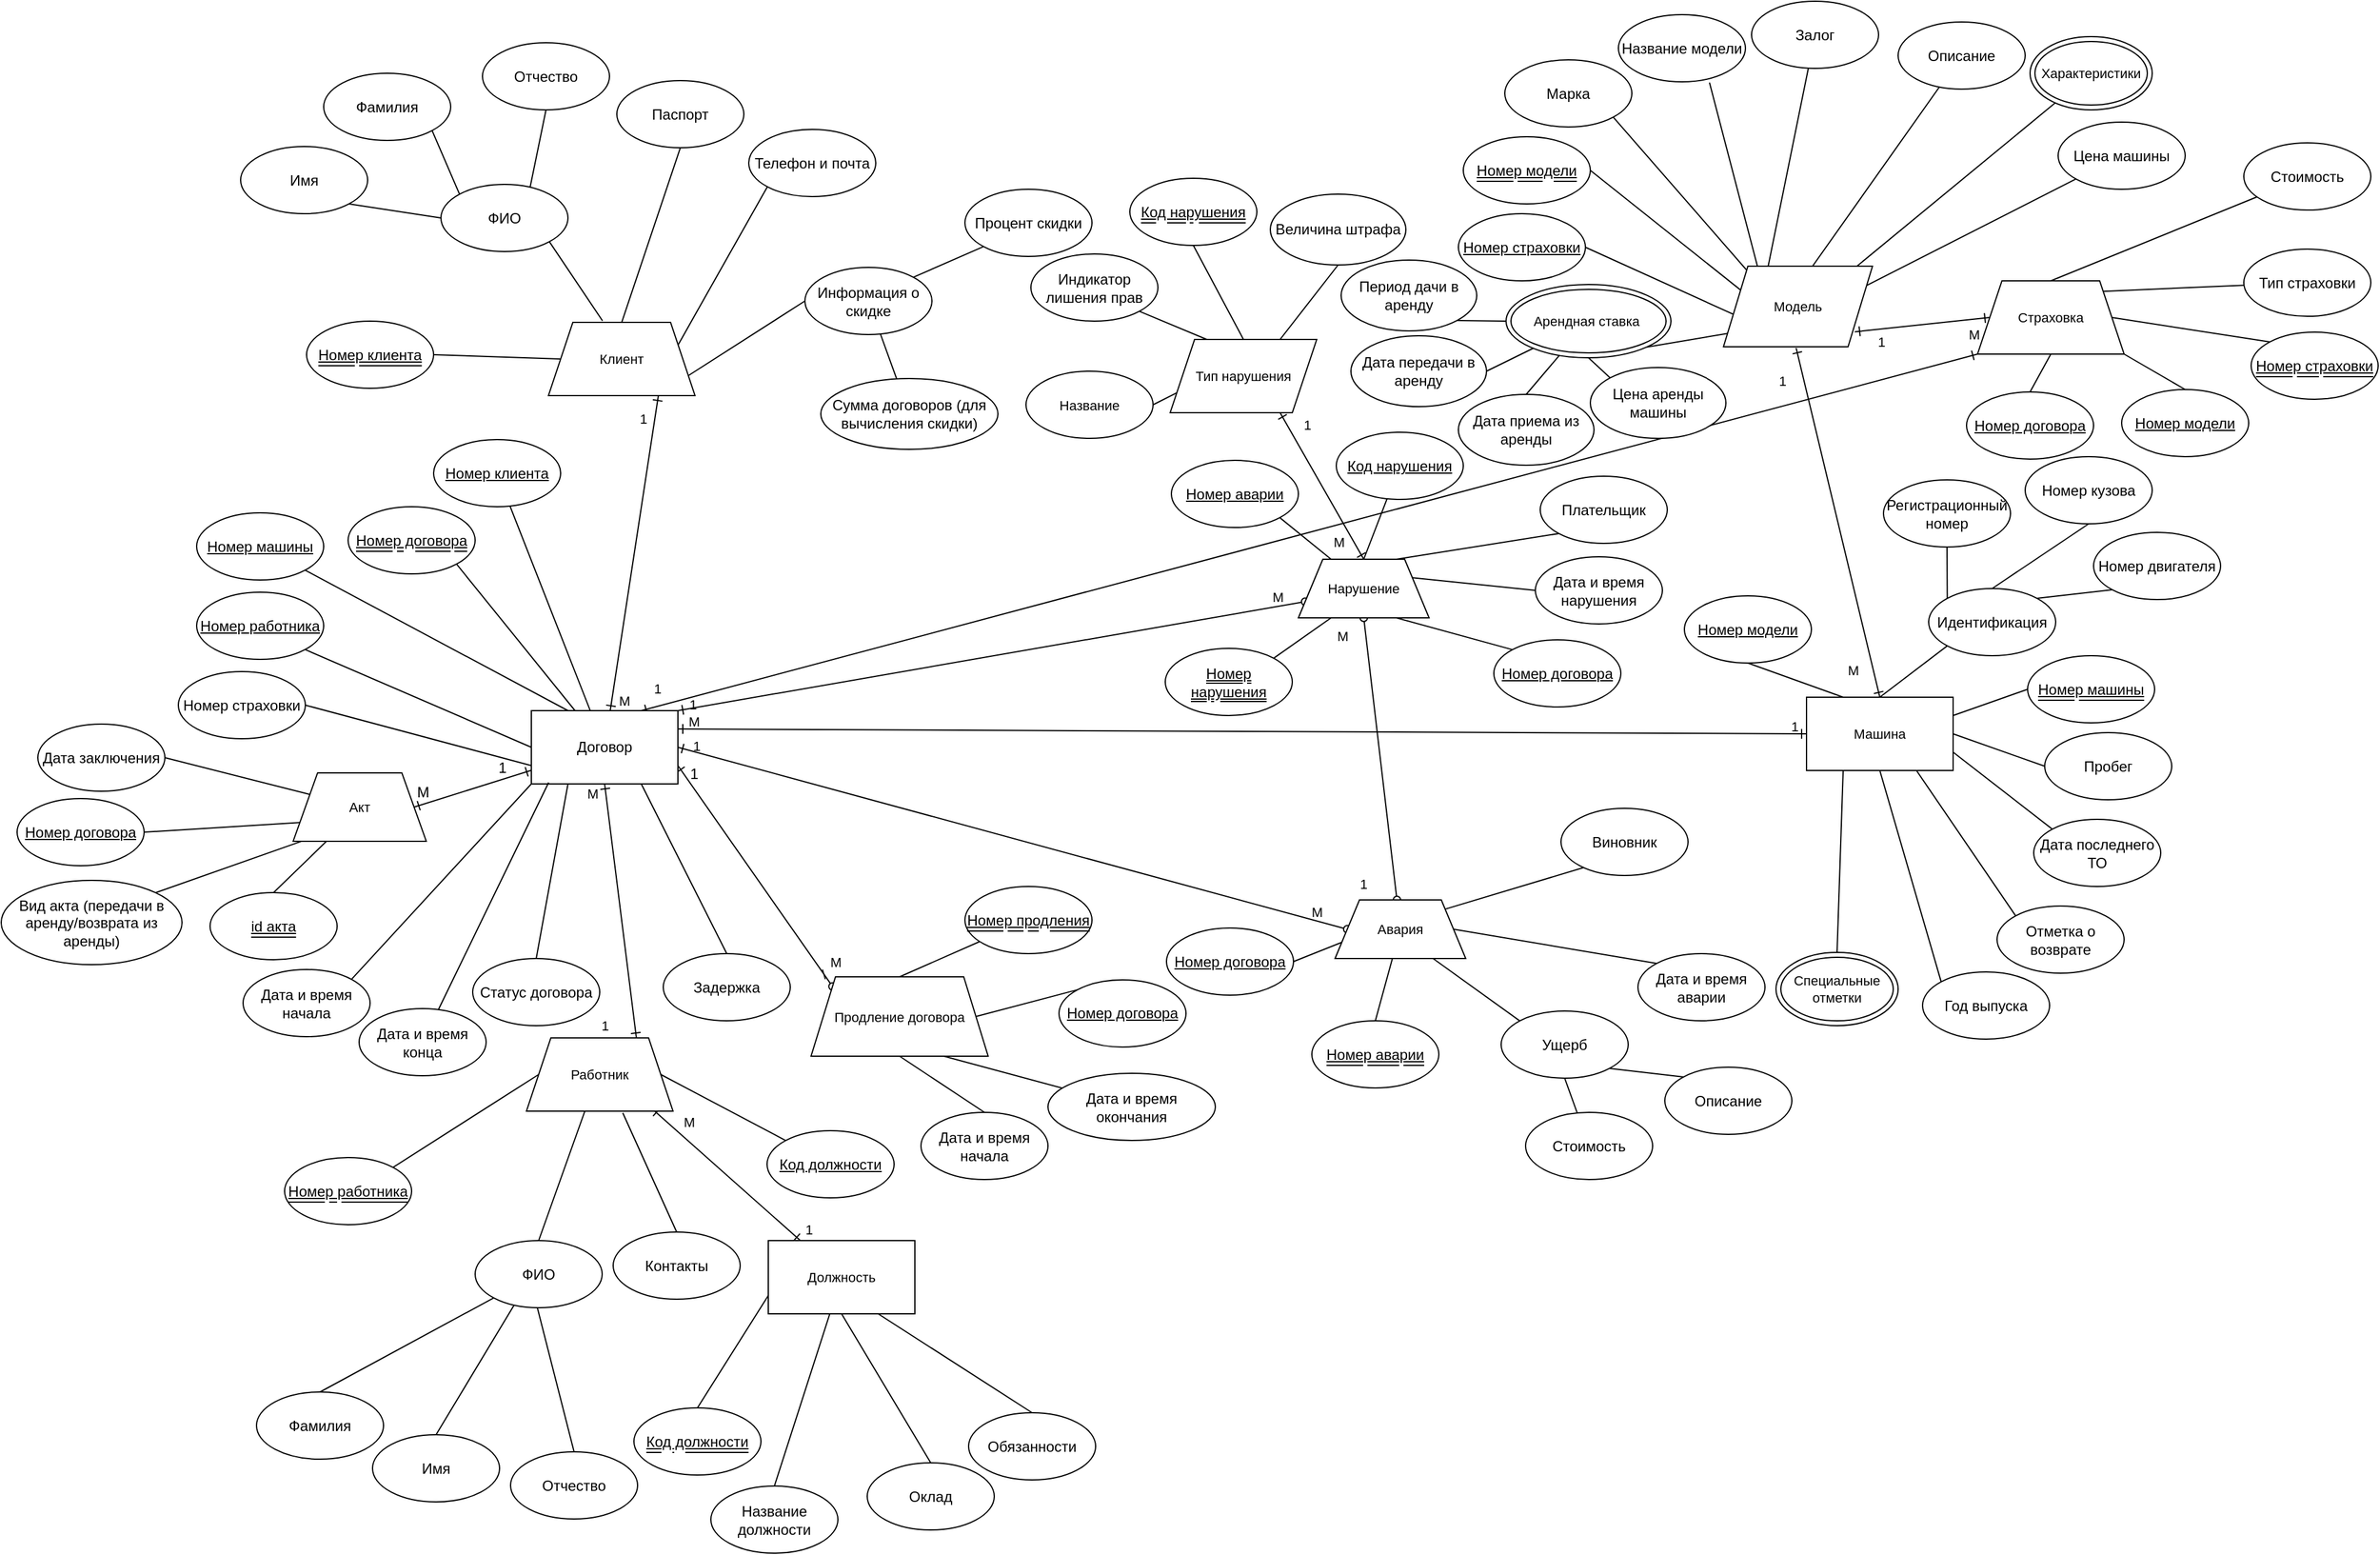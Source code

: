 <mxfile version="21.3.8" type="device">
  <diagram id="R2lEEEUBdFMjLlhIrx00" name="Page-1">
    <mxGraphModel dx="3085" dy="3217" grid="0" gridSize="10" guides="0" tooltips="1" connect="1" arrows="0" fold="1" page="1" pageScale="1" pageWidth="1654" pageHeight="2336" math="1" shadow="0" extFonts="Permanent Marker^https://fonts.googleapis.com/css?family=Permanent+Marker">
      <root>
        <mxCell id="0" />
        <mxCell id="1" parent="0" />
        <mxCell id="VR-kMmtDhUin4i8my_ki-106" style="edgeStyle=none;shape=connector;rounded=0;orthogonalLoop=1;jettySize=auto;html=1;exitX=0.5;exitY=1;exitDx=0;exitDy=0;labelBackgroundColor=default;strokeColor=default;fontFamily=Helvetica;fontSize=11;fontColor=default;endArrow=ERone;endFill=0;elbow=vertical;entryX=0.75;entryY=0;entryDx=0;entryDy=0;startArrow=ERone;startFill=0;" parent="1" source="VR-kMmtDhUin4i8my_ki-3" target="83iSsYnNzSjX34fk_0tS-19" edge="1">
          <mxGeometry relative="1" as="geometry">
            <mxPoint x="351.117" y="824" as="targetPoint" />
          </mxGeometry>
        </mxCell>
        <mxCell id="VR-kMmtDhUin4i8my_ki-108" style="edgeStyle=none;shape=connector;rounded=0;orthogonalLoop=1;jettySize=auto;html=1;exitX=0.75;exitY=1;exitDx=0;exitDy=0;entryX=0.5;entryY=0;entryDx=0;entryDy=0;labelBackgroundColor=default;strokeColor=default;fontFamily=Helvetica;fontSize=11;fontColor=default;endArrow=none;endFill=0;elbow=vertical;" parent="1" source="VR-kMmtDhUin4i8my_ki-3" target="VR-kMmtDhUin4i8my_ki-107" edge="1">
          <mxGeometry relative="1" as="geometry" />
        </mxCell>
        <mxCell id="VR-kMmtDhUin4i8my_ki-119" style="edgeStyle=none;shape=connector;rounded=0;orthogonalLoop=1;jettySize=auto;html=1;exitX=1;exitY=0.5;exitDx=0;exitDy=0;entryX=0;entryY=0.5;entryDx=0;entryDy=0;labelBackgroundColor=default;strokeColor=default;fontFamily=Helvetica;fontSize=11;fontColor=default;endArrow=oval;endFill=0;elbow=vertical;startArrow=ERone;startFill=0;" parent="1" source="VR-kMmtDhUin4i8my_ki-3" target="83iSsYnNzSjX34fk_0tS-14" edge="1">
          <mxGeometry relative="1" as="geometry">
            <mxPoint x="931" y="737" as="targetPoint" />
          </mxGeometry>
        </mxCell>
        <mxCell id="VR-kMmtDhUin4i8my_ki-120" style="edgeStyle=none;shape=connector;rounded=0;orthogonalLoop=1;jettySize=auto;html=1;exitX=1;exitY=0.75;exitDx=0;exitDy=0;entryX=0;entryY=0;entryDx=0;entryDy=0;labelBackgroundColor=default;strokeColor=default;fontFamily=Helvetica;fontSize=11;fontColor=default;endArrow=oval;endFill=0;elbow=vertical;startArrow=ERone;startFill=0;" parent="1" source="VR-kMmtDhUin4i8my_ki-3" target="VR-kMmtDhUin4i8my_ki-109" edge="1">
          <mxGeometry relative="1" as="geometry" />
        </mxCell>
        <mxCell id="VR-kMmtDhUin4i8my_ki-140" style="edgeStyle=none;shape=connector;rounded=0;orthogonalLoop=1;jettySize=auto;html=1;exitX=1;exitY=0.25;exitDx=0;exitDy=0;entryX=0;entryY=0.5;entryDx=0;entryDy=0;labelBackgroundColor=default;strokeColor=default;fontFamily=Helvetica;fontSize=11;fontColor=default;endArrow=ERone;endFill=0;elbow=vertical;startArrow=ERone;startFill=0;" parent="1" source="VR-kMmtDhUin4i8my_ki-3" target="VR-kMmtDhUin4i8my_ki-138" edge="1">
          <mxGeometry relative="1" as="geometry" />
        </mxCell>
        <mxCell id="VR-kMmtDhUin4i8my_ki-141" style="edgeStyle=none;shape=connector;rounded=0;orthogonalLoop=1;jettySize=auto;html=1;exitX=1;exitY=0;exitDx=0;exitDy=0;entryX=0;entryY=0.75;entryDx=0;entryDy=0;labelBackgroundColor=default;strokeColor=default;fontFamily=Helvetica;fontSize=11;fontColor=default;endArrow=oval;endFill=0;elbow=vertical;startArrow=ERone;startFill=0;" parent="1" source="VR-kMmtDhUin4i8my_ki-3" target="83iSsYnNzSjX34fk_0tS-15" edge="1">
          <mxGeometry relative="1" as="geometry">
            <mxPoint x="897.455" y="469.636" as="targetPoint" />
          </mxGeometry>
        </mxCell>
        <mxCell id="83iSsYnNzSjX34fk_0tS-4" style="rounded=0;orthogonalLoop=1;jettySize=auto;html=1;exitX=0.75;exitY=0;exitDx=0;exitDy=0;entryX=0;entryY=1;entryDx=0;entryDy=0;endArrow=ERone;endFill=0;startArrow=ERone;startFill=0;" parent="1" source="VR-kMmtDhUin4i8my_ki-3" target="VR-kMmtDhUin4i8my_ki-201" edge="1">
          <mxGeometry relative="1" as="geometry">
            <mxPoint x="1108.143" y="349.857" as="targetPoint" />
          </mxGeometry>
        </mxCell>
        <mxCell id="VR-kMmtDhUin4i8my_ki-3" value="Договор" style="shape=trapezoid;perimeter=trapezoidPerimeter;whiteSpace=wrap;html=1;fixedSize=1;size=-0.452;" parent="1" vertex="1">
          <mxGeometry x="278" y="555" width="120" height="60" as="geometry" />
        </mxCell>
        <mxCell id="VR-kMmtDhUin4i8my_ki-35" style="edgeStyle=none;shape=connector;rounded=0;orthogonalLoop=1;jettySize=auto;html=1;exitX=1;exitY=1;exitDx=0;exitDy=0;entryX=0;entryY=0.5;entryDx=0;entryDy=0;labelBackgroundColor=default;strokeColor=default;fontFamily=Helvetica;fontSize=11;fontColor=default;endArrow=none;endFill=0;elbow=vertical;" parent="1" source="VR-kMmtDhUin4i8my_ki-4" target="VR-kMmtDhUin4i8my_ki-3" edge="1">
          <mxGeometry relative="1" as="geometry" />
        </mxCell>
        <mxCell id="VR-kMmtDhUin4i8my_ki-4" value="&lt;u&gt;Номер работника&lt;/u&gt;" style="ellipse;whiteSpace=wrap;html=1;" parent="1" vertex="1">
          <mxGeometry x="4" y="458" width="104" height="55" as="geometry" />
        </mxCell>
        <mxCell id="VR-kMmtDhUin4i8my_ki-36" style="edgeStyle=none;shape=connector;rounded=0;orthogonalLoop=1;jettySize=auto;html=1;exitX=1;exitY=0.5;exitDx=0;exitDy=0;entryX=0;entryY=0.75;entryDx=0;entryDy=0;labelBackgroundColor=default;strokeColor=default;fontFamily=Helvetica;fontSize=11;fontColor=default;endArrow=none;endFill=0;elbow=vertical;" parent="1" source="VR-kMmtDhUin4i8my_ki-5" target="VR-kMmtDhUin4i8my_ki-3" edge="1">
          <mxGeometry relative="1" as="geometry" />
        </mxCell>
        <mxCell id="VR-kMmtDhUin4i8my_ki-5" value="Номер страховки" style="ellipse;whiteSpace=wrap;html=1;" parent="1" vertex="1">
          <mxGeometry x="-11" y="523" width="104" height="55" as="geometry" />
        </mxCell>
        <mxCell id="VR-kMmtDhUin4i8my_ki-34" style="edgeStyle=none;shape=connector;rounded=0;orthogonalLoop=1;jettySize=auto;html=1;exitX=1;exitY=1;exitDx=0;exitDy=0;entryX=0.25;entryY=0;entryDx=0;entryDy=0;labelBackgroundColor=default;strokeColor=default;fontFamily=Helvetica;fontSize=11;fontColor=default;endArrow=none;endFill=0;elbow=vertical;" parent="1" source="VR-kMmtDhUin4i8my_ki-6" target="VR-kMmtDhUin4i8my_ki-3" edge="1">
          <mxGeometry relative="1" as="geometry" />
        </mxCell>
        <mxCell id="VR-kMmtDhUin4i8my_ki-6" value="&lt;u&gt;Номер машины&lt;/u&gt;" style="ellipse;whiteSpace=wrap;html=1;" parent="1" vertex="1">
          <mxGeometry x="4" y="393" width="104" height="55" as="geometry" />
        </mxCell>
        <mxCell id="VR-kMmtDhUin4i8my_ki-33" style="edgeStyle=none;shape=connector;rounded=0;orthogonalLoop=1;jettySize=auto;html=1;labelBackgroundColor=default;strokeColor=default;fontFamily=Helvetica;fontSize=11;fontColor=default;endArrow=none;endFill=0;elbow=vertical;" parent="1" source="VR-kMmtDhUin4i8my_ki-7" target="VR-kMmtDhUin4i8my_ki-3" edge="1">
          <mxGeometry relative="1" as="geometry" />
        </mxCell>
        <mxCell id="VR-kMmtDhUin4i8my_ki-7" value="&lt;u&gt;Номер клиента&lt;/u&gt;" style="ellipse;whiteSpace=wrap;html=1;" parent="1" vertex="1">
          <mxGeometry x="198" y="333" width="104" height="55" as="geometry" />
        </mxCell>
        <mxCell id="VR-kMmtDhUin4i8my_ki-38" style="edgeStyle=none;shape=connector;rounded=0;orthogonalLoop=1;jettySize=auto;html=1;exitX=1;exitY=0;exitDx=0;exitDy=0;labelBackgroundColor=default;strokeColor=default;fontFamily=Helvetica;fontSize=11;fontColor=default;endArrow=none;endFill=0;elbow=vertical;entryX=0;entryY=1;entryDx=0;entryDy=0;" parent="1" source="VR-kMmtDhUin4i8my_ki-8" target="VR-kMmtDhUin4i8my_ki-3" edge="1">
          <mxGeometry relative="1" as="geometry">
            <mxPoint x="200" y="696.0" as="targetPoint" />
          </mxGeometry>
        </mxCell>
        <mxCell id="VR-kMmtDhUin4i8my_ki-8" value="Дата и время начала" style="ellipse;whiteSpace=wrap;html=1;" parent="1" vertex="1">
          <mxGeometry x="42" y="767" width="104" height="55" as="geometry" />
        </mxCell>
        <mxCell id="83iSsYnNzSjX34fk_0tS-36" style="edgeStyle=none;shape=connector;rounded=0;orthogonalLoop=1;jettySize=auto;html=1;exitX=1;exitY=0.5;exitDx=0;exitDy=0;entryX=0;entryY=0.75;entryDx=0;entryDy=0;labelBackgroundColor=default;strokeColor=default;fontFamily=Helvetica;fontSize=11;fontColor=default;endArrow=none;endFill=0;" parent="1" source="VR-kMmtDhUin4i8my_ki-9" target="83iSsYnNzSjX34fk_0tS-8" edge="1">
          <mxGeometry relative="1" as="geometry" />
        </mxCell>
        <mxCell id="VR-kMmtDhUin4i8my_ki-9" value="&lt;u&gt;Номер договора&lt;/u&gt;" style="ellipse;whiteSpace=wrap;html=1;" parent="1" vertex="1">
          <mxGeometry x="-143" y="627" width="104" height="55" as="geometry" />
        </mxCell>
        <mxCell id="VR-kMmtDhUin4i8my_ki-39" style="edgeStyle=none;shape=connector;rounded=0;orthogonalLoop=1;jettySize=auto;html=1;labelBackgroundColor=default;strokeColor=default;fontFamily=Helvetica;fontSize=11;fontColor=default;endArrow=none;endFill=0;elbow=vertical;entryX=0.118;entryY=0.981;entryDx=0;entryDy=0;entryPerimeter=0;" parent="1" source="VR-kMmtDhUin4i8my_ki-10" target="VR-kMmtDhUin4i8my_ki-3" edge="1">
          <mxGeometry relative="1" as="geometry">
            <mxPoint x="283.284" y="638.0" as="targetPoint" />
          </mxGeometry>
        </mxCell>
        <mxCell id="VR-kMmtDhUin4i8my_ki-10" value="Дата и время конца" style="ellipse;whiteSpace=wrap;html=1;" parent="1" vertex="1">
          <mxGeometry x="137" y="799" width="104" height="55" as="geometry" />
        </mxCell>
        <mxCell id="VR-kMmtDhUin4i8my_ki-40" style="edgeStyle=none;shape=connector;rounded=0;orthogonalLoop=1;jettySize=auto;html=1;exitX=0.5;exitY=0;exitDx=0;exitDy=0;entryX=0.25;entryY=1;entryDx=0;entryDy=0;labelBackgroundColor=default;strokeColor=default;fontFamily=Helvetica;fontSize=11;fontColor=default;endArrow=none;endFill=0;elbow=vertical;" parent="1" source="83iSsYnNzSjX34fk_0tS-7" target="VR-kMmtDhUin4i8my_ki-3" edge="1">
          <mxGeometry relative="1" as="geometry">
            <mxPoint x="296.154" y="684.462" as="sourcePoint" />
          </mxGeometry>
        </mxCell>
        <mxCell id="VR-kMmtDhUin4i8my_ki-26" style="edgeStyle=none;rounded=0;orthogonalLoop=1;jettySize=auto;html=1;exitX=1;exitY=1;exitDx=0;exitDy=0;elbow=vertical;endArrow=none;endFill=0;" parent="1" source="VR-kMmtDhUin4i8my_ki-17" target="VR-kMmtDhUin4i8my_ki-3" edge="1">
          <mxGeometry relative="1" as="geometry" />
        </mxCell>
        <mxCell id="VR-kMmtDhUin4i8my_ki-17" value="&lt;p style=&quot;text-decoration: underline double;&quot;&gt; Номер договора&lt;/p&gt;" style="ellipse;whiteSpace=wrap;html=1;" parent="1" vertex="1">
          <mxGeometry x="128" y="388" width="104" height="55" as="geometry" />
        </mxCell>
        <mxCell id="VR-kMmtDhUin4i8my_ki-43" value="1" style="edgeStyle=none;shape=connector;rounded=0;orthogonalLoop=1;jettySize=auto;html=1;exitX=0.75;exitY=1;exitDx=0;exitDy=0;labelBackgroundColor=default;strokeColor=default;fontFamily=Helvetica;fontSize=11;fontColor=default;endArrow=ERone;endFill=0;elbow=vertical;labelPosition=left;verticalLabelPosition=top;align=right;verticalAlign=bottom;startArrow=ERone;startFill=0;" parent="1" source="83iSsYnNzSjX34fk_0tS-18" target="VR-kMmtDhUin4i8my_ki-3" edge="1">
          <mxGeometry x="-0.782" y="-4" relative="1" as="geometry">
            <mxPoint as="offset" />
            <mxPoint x="356" y="300" as="sourcePoint" />
          </mxGeometry>
        </mxCell>
        <mxCell id="VR-kMmtDhUin4i8my_ki-83" style="edgeStyle=none;shape=connector;rounded=0;orthogonalLoop=1;jettySize=auto;html=1;exitX=1;exitY=0.5;exitDx=0;exitDy=0;labelBackgroundColor=default;strokeColor=default;fontFamily=Helvetica;fontSize=11;fontColor=default;endArrow=none;endFill=0;elbow=vertical;entryX=0;entryY=0.5;entryDx=0;entryDy=0;" parent="1" source="VR-kMmtDhUin4i8my_ki-64" target="83iSsYnNzSjX34fk_0tS-18" edge="1">
          <mxGeometry relative="1" as="geometry">
            <mxPoint x="296" y="267.532" as="targetPoint" />
          </mxGeometry>
        </mxCell>
        <mxCell id="VR-kMmtDhUin4i8my_ki-64" value="&lt;p style=&quot;text-decoration: underline double;&quot;&gt;  Номер клиента&lt;/p&gt;" style="ellipse;whiteSpace=wrap;html=1;" parent="1" vertex="1">
          <mxGeometry x="94" y="236" width="104" height="55" as="geometry" />
        </mxCell>
        <mxCell id="VR-kMmtDhUin4i8my_ki-102" style="edgeStyle=none;shape=connector;rounded=0;orthogonalLoop=1;jettySize=auto;html=1;exitX=0.5;exitY=0;exitDx=0;exitDy=0;entryX=0.5;entryY=1;entryDx=0;entryDy=0;labelBackgroundColor=default;strokeColor=default;fontFamily=Helvetica;fontSize=11;fontColor=default;endArrow=none;endFill=0;elbow=vertical;" parent="1" source="VR-kMmtDhUin4i8my_ki-65" target="VR-kMmtDhUin4i8my_ki-105" edge="1">
          <mxGeometry relative="1" as="geometry">
            <mxPoint x="534.0" y="1029" as="targetPoint" />
          </mxGeometry>
        </mxCell>
        <mxCell id="VR-kMmtDhUin4i8my_ki-65" value="Оклад" style="ellipse;whiteSpace=wrap;html=1;" parent="1" vertex="1">
          <mxGeometry x="553" y="1171" width="104" height="55" as="geometry" />
        </mxCell>
        <mxCell id="VR-kMmtDhUin4i8my_ki-99" style="edgeStyle=none;shape=connector;rounded=0;orthogonalLoop=1;jettySize=auto;html=1;exitX=0.5;exitY=0;exitDx=0;exitDy=0;labelBackgroundColor=default;strokeColor=default;fontFamily=Helvetica;fontSize=11;fontColor=default;endArrow=none;endFill=0;elbow=vertical;" parent="1" source="VR-kMmtDhUin4i8my_ki-66" edge="1">
          <mxGeometry relative="1" as="geometry">
            <mxPoint x="278.182" y="1025.364" as="targetPoint" />
          </mxGeometry>
        </mxCell>
        <mxCell id="VR-kMmtDhUin4i8my_ki-66" value="Отчество" style="ellipse;whiteSpace=wrap;html=1;" parent="1" vertex="1">
          <mxGeometry x="261" y="1162" width="104" height="55" as="geometry" />
        </mxCell>
        <mxCell id="VR-kMmtDhUin4i8my_ki-98" style="edgeStyle=none;shape=connector;rounded=0;orthogonalLoop=1;jettySize=auto;html=1;exitX=0.5;exitY=0;exitDx=0;exitDy=0;labelBackgroundColor=default;strokeColor=default;fontFamily=Helvetica;fontSize=11;fontColor=default;endArrow=none;endFill=0;elbow=vertical;" parent="1" source="VR-kMmtDhUin4i8my_ki-67" edge="1">
          <mxGeometry relative="1" as="geometry">
            <mxPoint x="265.091" y="1039.909" as="targetPoint" />
          </mxGeometry>
        </mxCell>
        <mxCell id="VR-kMmtDhUin4i8my_ki-67" value="Имя" style="ellipse;whiteSpace=wrap;html=1;" parent="1" vertex="1">
          <mxGeometry x="148" y="1148" width="104" height="55" as="geometry" />
        </mxCell>
        <mxCell id="VR-kMmtDhUin4i8my_ki-95" style="edgeStyle=none;shape=connector;rounded=0;orthogonalLoop=1;jettySize=auto;html=1;exitX=1;exitY=0;exitDx=0;exitDy=0;entryX=0;entryY=0.5;entryDx=0;entryDy=0;labelBackgroundColor=default;strokeColor=default;fontFamily=Helvetica;fontSize=11;fontColor=default;endArrow=none;endFill=0;elbow=vertical;" parent="1" source="VR-kMmtDhUin4i8my_ki-68" target="83iSsYnNzSjX34fk_0tS-19" edge="1">
          <mxGeometry relative="1" as="geometry">
            <mxPoint x="293.0" y="854" as="targetPoint" />
          </mxGeometry>
        </mxCell>
        <mxCell id="VR-kMmtDhUin4i8my_ki-68" value="&lt;p style=&quot;text-decoration: underline double;&quot;&gt;Номер работника&lt;/p&gt;" style="ellipse;whiteSpace=wrap;html=1;" parent="1" vertex="1">
          <mxGeometry x="76" y="921" width="104" height="55" as="geometry" />
        </mxCell>
        <mxCell id="VR-kMmtDhUin4i8my_ki-96" style="edgeStyle=none;shape=connector;rounded=0;orthogonalLoop=1;jettySize=auto;html=1;exitX=0.5;exitY=0;exitDx=0;exitDy=0;labelBackgroundColor=default;strokeColor=default;fontFamily=Helvetica;fontSize=11;fontColor=default;endArrow=none;endFill=0;elbow=vertical;entryX=0.398;entryY=1.002;entryDx=0;entryDy=0;entryPerimeter=0;" parent="1" source="VR-kMmtDhUin4i8my_ki-69" target="83iSsYnNzSjX34fk_0tS-19" edge="1">
          <mxGeometry relative="1" as="geometry">
            <mxPoint x="337.667" y="884" as="targetPoint" />
          </mxGeometry>
        </mxCell>
        <mxCell id="VR-kMmtDhUin4i8my_ki-69" value="ФИО" style="ellipse;whiteSpace=wrap;html=1;" parent="1" vertex="1">
          <mxGeometry x="232" y="989" width="104" height="55" as="geometry" />
        </mxCell>
        <mxCell id="VR-kMmtDhUin4i8my_ki-97" style="edgeStyle=none;shape=connector;rounded=0;orthogonalLoop=1;jettySize=auto;html=1;exitX=0.5;exitY=0;exitDx=0;exitDy=0;entryX=0;entryY=1;entryDx=0;entryDy=0;labelBackgroundColor=default;strokeColor=default;fontFamily=Helvetica;fontSize=11;fontColor=default;endArrow=none;endFill=0;elbow=vertical;" parent="1" source="VR-kMmtDhUin4i8my_ki-70" target="VR-kMmtDhUin4i8my_ki-69" edge="1">
          <mxGeometry relative="1" as="geometry" />
        </mxCell>
        <mxCell id="VR-kMmtDhUin4i8my_ki-70" value="Фамилия" style="ellipse;whiteSpace=wrap;html=1;" parent="1" vertex="1">
          <mxGeometry x="53" y="1113" width="104" height="55" as="geometry" />
        </mxCell>
        <mxCell id="VR-kMmtDhUin4i8my_ki-71" value="Процент скидки" style="ellipse;whiteSpace=wrap;html=1;" parent="1" vertex="1">
          <mxGeometry x="633" y="128" width="104" height="55" as="geometry" />
        </mxCell>
        <mxCell id="VR-kMmtDhUin4i8my_ki-72" value="Сумма договоров (для вычисления скидки)" style="ellipse;whiteSpace=wrap;html=1;" parent="1" vertex="1">
          <mxGeometry x="515" y="283" width="145" height="58" as="geometry" />
        </mxCell>
        <mxCell id="VR-kMmtDhUin4i8my_ki-87" style="edgeStyle=none;shape=connector;rounded=0;orthogonalLoop=1;jettySize=auto;html=1;exitX=0;exitY=0.5;exitDx=0;exitDy=0;entryX=1;entryY=0.75;entryDx=0;entryDy=0;labelBackgroundColor=default;strokeColor=default;fontFamily=Helvetica;fontSize=11;fontColor=default;endArrow=none;endFill=0;elbow=vertical;" parent="1" source="VR-kMmtDhUin4i8my_ki-73" target="83iSsYnNzSjX34fk_0tS-18" edge="1">
          <mxGeometry relative="1" as="geometry">
            <mxPoint x="416" y="270" as="targetPoint" />
          </mxGeometry>
        </mxCell>
        <mxCell id="VR-kMmtDhUin4i8my_ki-88" style="edgeStyle=none;shape=connector;rounded=0;orthogonalLoop=1;jettySize=auto;html=1;exitX=1;exitY=0;exitDx=0;exitDy=0;entryX=0;entryY=1;entryDx=0;entryDy=0;labelBackgroundColor=default;strokeColor=default;fontFamily=Helvetica;fontSize=11;fontColor=default;endArrow=none;endFill=0;elbow=vertical;" parent="1" source="VR-kMmtDhUin4i8my_ki-73" target="VR-kMmtDhUin4i8my_ki-71" edge="1">
          <mxGeometry relative="1" as="geometry" />
        </mxCell>
        <mxCell id="VR-kMmtDhUin4i8my_ki-89" style="edgeStyle=none;shape=connector;rounded=0;orthogonalLoop=1;jettySize=auto;html=1;labelBackgroundColor=default;strokeColor=default;fontFamily=Helvetica;fontSize=11;fontColor=default;endArrow=none;endFill=0;elbow=vertical;" parent="1" source="VR-kMmtDhUin4i8my_ki-73" target="VR-kMmtDhUin4i8my_ki-72" edge="1">
          <mxGeometry relative="1" as="geometry" />
        </mxCell>
        <mxCell id="VR-kMmtDhUin4i8my_ki-73" value="Информация о скидке" style="ellipse;whiteSpace=wrap;html=1;" parent="1" vertex="1">
          <mxGeometry x="502" y="192" width="104" height="55" as="geometry" />
        </mxCell>
        <mxCell id="VR-kMmtDhUin4i8my_ki-86" style="edgeStyle=none;shape=connector;rounded=0;orthogonalLoop=1;jettySize=auto;html=1;exitX=0;exitY=1;exitDx=0;exitDy=0;entryX=1;entryY=0.25;entryDx=0;entryDy=0;labelBackgroundColor=default;strokeColor=default;fontFamily=Helvetica;fontSize=11;fontColor=default;endArrow=none;endFill=0;elbow=vertical;" parent="1" source="VR-kMmtDhUin4i8my_ki-74" target="83iSsYnNzSjX34fk_0tS-18" edge="1">
          <mxGeometry relative="1" as="geometry">
            <mxPoint x="386" y="240" as="targetPoint" />
          </mxGeometry>
        </mxCell>
        <mxCell id="VR-kMmtDhUin4i8my_ki-74" value="Телефон и почта" style="ellipse;whiteSpace=wrap;html=1;" parent="1" vertex="1">
          <mxGeometry x="456" y="79" width="104" height="55" as="geometry" />
        </mxCell>
        <mxCell id="VR-kMmtDhUin4i8my_ki-85" style="edgeStyle=none;shape=connector;rounded=0;orthogonalLoop=1;jettySize=auto;html=1;exitX=0.5;exitY=1;exitDx=0;exitDy=0;labelBackgroundColor=default;strokeColor=default;fontFamily=Helvetica;fontSize=11;fontColor=default;endArrow=none;endFill=0;elbow=vertical;enumerate=0;comic=0;metaEdit=0;fixDash=0;shadow=0;labelPosition=center;verticalLabelPosition=middle;align=center;verticalAlign=middle;targetPerimeterSpacing=0;entryX=0.5;entryY=0;entryDx=0;entryDy=0;" parent="1" source="83iSsYnNzSjX34fk_0tS-33" target="83iSsYnNzSjX34fk_0tS-18" edge="1">
          <mxGeometry relative="1" as="geometry">
            <mxPoint x="399" y="100" as="sourcePoint" />
            <mxPoint x="363.588" y="240" as="targetPoint" />
          </mxGeometry>
        </mxCell>
        <mxCell id="VR-kMmtDhUin4i8my_ki-82" style="edgeStyle=none;shape=connector;rounded=0;orthogonalLoop=1;jettySize=auto;html=1;exitX=0.5;exitY=1;exitDx=0;exitDy=0;entryX=0.699;entryY=0.071;entryDx=0;entryDy=0;entryPerimeter=0;labelBackgroundColor=default;strokeColor=default;fontFamily=Helvetica;fontSize=11;fontColor=default;endArrow=none;endFill=0;elbow=vertical;" parent="1" source="VR-kMmtDhUin4i8my_ki-76" target="VR-kMmtDhUin4i8my_ki-79" edge="1">
          <mxGeometry relative="1" as="geometry" />
        </mxCell>
        <mxCell id="VR-kMmtDhUin4i8my_ki-76" value="Отчество" style="ellipse;whiteSpace=wrap;html=1;" parent="1" vertex="1">
          <mxGeometry x="238" y="8" width="104" height="55" as="geometry" />
        </mxCell>
        <mxCell id="VR-kMmtDhUin4i8my_ki-81" style="edgeStyle=none;shape=connector;rounded=0;orthogonalLoop=1;jettySize=auto;html=1;exitX=1;exitY=1;exitDx=0;exitDy=0;entryX=0;entryY=0;entryDx=0;entryDy=0;labelBackgroundColor=default;strokeColor=default;fontFamily=Helvetica;fontSize=11;fontColor=default;endArrow=none;endFill=0;elbow=vertical;" parent="1" source="VR-kMmtDhUin4i8my_ki-77" target="VR-kMmtDhUin4i8my_ki-79" edge="1">
          <mxGeometry relative="1" as="geometry" />
        </mxCell>
        <mxCell id="VR-kMmtDhUin4i8my_ki-77" value="Фамилия" style="ellipse;whiteSpace=wrap;html=1;" parent="1" vertex="1">
          <mxGeometry x="108" y="33" width="104" height="55" as="geometry" />
        </mxCell>
        <mxCell id="VR-kMmtDhUin4i8my_ki-80" style="edgeStyle=none;shape=connector;rounded=0;orthogonalLoop=1;jettySize=auto;html=1;exitX=1;exitY=1;exitDx=0;exitDy=0;entryX=0;entryY=0.5;entryDx=0;entryDy=0;labelBackgroundColor=default;strokeColor=default;fontFamily=Helvetica;fontSize=11;fontColor=default;endArrow=none;endFill=0;elbow=vertical;" parent="1" source="VR-kMmtDhUin4i8my_ki-78" target="VR-kMmtDhUin4i8my_ki-79" edge="1">
          <mxGeometry relative="1" as="geometry" />
        </mxCell>
        <mxCell id="VR-kMmtDhUin4i8my_ki-78" value="Имя" style="ellipse;whiteSpace=wrap;html=1;" parent="1" vertex="1">
          <mxGeometry x="40" y="93" width="104" height="55" as="geometry" />
        </mxCell>
        <mxCell id="VR-kMmtDhUin4i8my_ki-84" style="edgeStyle=none;shape=connector;rounded=0;orthogonalLoop=1;jettySize=auto;html=1;exitX=1;exitY=1;exitDx=0;exitDy=0;entryX=0.369;entryY=-0.021;entryDx=0;entryDy=0;labelBackgroundColor=default;strokeColor=default;fontFamily=Helvetica;fontSize=11;fontColor=default;endArrow=none;endFill=0;elbow=vertical;entryPerimeter=0;" parent="1" source="VR-kMmtDhUin4i8my_ki-79" target="83iSsYnNzSjX34fk_0tS-18" edge="1">
          <mxGeometry relative="1" as="geometry">
            <mxPoint x="326" y="240" as="targetPoint" />
          </mxGeometry>
        </mxCell>
        <mxCell id="VR-kMmtDhUin4i8my_ki-79" value="ФИО" style="ellipse;whiteSpace=wrap;html=1;" parent="1" vertex="1">
          <mxGeometry x="204" y="124" width="104" height="55" as="geometry" />
        </mxCell>
        <mxCell id="VR-kMmtDhUin4i8my_ki-104" style="edgeStyle=none;shape=connector;rounded=0;orthogonalLoop=1;jettySize=auto;html=1;entryX=0.861;entryY=0.974;entryDx=0;entryDy=0;labelBackgroundColor=default;strokeColor=default;fontFamily=Helvetica;fontSize=11;fontColor=default;endArrow=ERone;endFill=0;elbow=vertical;entryPerimeter=0;startArrow=ERone;startFill=0;" parent="1" source="VR-kMmtDhUin4i8my_ki-105" target="83iSsYnNzSjX34fk_0tS-19" edge="1">
          <mxGeometry relative="1" as="geometry">
            <mxPoint x="520" y="983" as="sourcePoint" />
            <mxPoint x="383.0" y="884" as="targetPoint" />
          </mxGeometry>
        </mxCell>
        <mxCell id="VR-kMmtDhUin4i8my_ki-100" style="edgeStyle=none;shape=connector;rounded=0;orthogonalLoop=1;jettySize=auto;html=1;exitX=0.5;exitY=0;exitDx=0;exitDy=0;labelBackgroundColor=default;strokeColor=default;fontFamily=Helvetica;fontSize=11;fontColor=default;endArrow=none;endFill=0;elbow=vertical;entryX=0;entryY=0.75;entryDx=0;entryDy=0;" parent="1" source="VR-kMmtDhUin4i8my_ki-92" target="VR-kMmtDhUin4i8my_ki-105" edge="1">
          <mxGeometry relative="1" as="geometry">
            <mxPoint x="482.74" y="1029" as="targetPoint" />
          </mxGeometry>
        </mxCell>
        <mxCell id="VR-kMmtDhUin4i8my_ki-92" value="&lt;p style=&quot;text-decoration: underline double;&quot;&gt;Код должности&lt;/p&gt;" style="ellipse;whiteSpace=wrap;html=1;" parent="1" vertex="1">
          <mxGeometry x="362" y="1126" width="104" height="55" as="geometry" />
        </mxCell>
        <mxCell id="VR-kMmtDhUin4i8my_ki-101" style="edgeStyle=none;shape=connector;rounded=0;orthogonalLoop=1;jettySize=auto;html=1;exitX=0.5;exitY=0;exitDx=0;exitDy=0;labelBackgroundColor=default;strokeColor=default;fontFamily=Helvetica;fontSize=11;fontColor=default;endArrow=none;endFill=0;elbow=vertical;" parent="1" source="VR-kMmtDhUin4i8my_ki-93" target="VR-kMmtDhUin4i8my_ki-105" edge="1">
          <mxGeometry relative="1" as="geometry">
            <mxPoint x="500.727" y="1022.455" as="targetPoint" />
          </mxGeometry>
        </mxCell>
        <mxCell id="VR-kMmtDhUin4i8my_ki-93" value="Название должности" style="ellipse;whiteSpace=wrap;html=1;" parent="1" vertex="1">
          <mxGeometry x="425" y="1190" width="104" height="55" as="geometry" />
        </mxCell>
        <mxCell id="VR-kMmtDhUin4i8my_ki-103" style="edgeStyle=none;shape=connector;rounded=0;orthogonalLoop=1;jettySize=auto;html=1;entryX=0.75;entryY=1;entryDx=0;entryDy=0;labelBackgroundColor=default;strokeColor=default;fontFamily=Helvetica;fontSize=11;fontColor=default;endArrow=none;endFill=0;elbow=vertical;exitX=0.5;exitY=0;exitDx=0;exitDy=0;" parent="1" source="VR-kMmtDhUin4i8my_ki-225" target="VR-kMmtDhUin4i8my_ki-105" edge="1">
          <mxGeometry relative="1" as="geometry">
            <mxPoint x="664" y="1119" as="sourcePoint" />
            <mxPoint x="558.545" y="1012.636" as="targetPoint" />
          </mxGeometry>
        </mxCell>
        <mxCell id="VR-kMmtDhUin4i8my_ki-105" value="Должность" style="rounded=0;whiteSpace=wrap;html=1;fontFamily=Helvetica;fontSize=11;fontColor=default;" parent="1" vertex="1">
          <mxGeometry x="472" y="989" width="120" height="60" as="geometry" />
        </mxCell>
        <mxCell id="VR-kMmtDhUin4i8my_ki-107" value="Задержка" style="ellipse;whiteSpace=wrap;html=1;" parent="1" vertex="1">
          <mxGeometry x="386" y="754" width="104" height="55" as="geometry" />
        </mxCell>
        <mxCell id="VR-kMmtDhUin4i8my_ki-114" style="edgeStyle=none;shape=connector;rounded=0;orthogonalLoop=1;jettySize=auto;html=1;exitX=0.5;exitY=1;exitDx=0;exitDy=0;entryX=0.5;entryY=0;entryDx=0;entryDy=0;labelBackgroundColor=default;strokeColor=default;fontFamily=Helvetica;fontSize=11;fontColor=default;endArrow=none;endFill=0;elbow=vertical;" parent="1" source="VR-kMmtDhUin4i8my_ki-109" target="VR-kMmtDhUin4i8my_ki-113" edge="1">
          <mxGeometry relative="1" as="geometry" />
        </mxCell>
        <mxCell id="VR-kMmtDhUin4i8my_ki-115" style="edgeStyle=none;shape=connector;rounded=0;orthogonalLoop=1;jettySize=auto;html=1;exitX=0.75;exitY=1;exitDx=0;exitDy=0;labelBackgroundColor=default;strokeColor=default;fontFamily=Helvetica;fontSize=11;fontColor=default;endArrow=none;endFill=0;elbow=vertical;" parent="1" source="VR-kMmtDhUin4i8my_ki-109" target="VR-kMmtDhUin4i8my_ki-112" edge="1">
          <mxGeometry relative="1" as="geometry" />
        </mxCell>
        <mxCell id="VR-kMmtDhUin4i8my_ki-116" style="edgeStyle=none;shape=connector;rounded=0;orthogonalLoop=1;jettySize=auto;html=1;exitX=1;exitY=0.5;exitDx=0;exitDy=0;entryX=0;entryY=0;entryDx=0;entryDy=0;labelBackgroundColor=default;strokeColor=default;fontFamily=Helvetica;fontSize=11;fontColor=default;endArrow=none;endFill=0;elbow=vertical;" parent="1" source="VR-kMmtDhUin4i8my_ki-109" target="VR-kMmtDhUin4i8my_ki-111" edge="1">
          <mxGeometry relative="1" as="geometry" />
        </mxCell>
        <mxCell id="VR-kMmtDhUin4i8my_ki-117" style="edgeStyle=none;shape=connector;rounded=0;orthogonalLoop=1;jettySize=auto;html=1;exitX=0.5;exitY=0;exitDx=0;exitDy=0;labelBackgroundColor=default;strokeColor=default;fontFamily=Helvetica;fontSize=11;fontColor=default;endArrow=none;endFill=0;elbow=vertical;" parent="1" source="VR-kMmtDhUin4i8my_ki-109" target="VR-kMmtDhUin4i8my_ki-110" edge="1">
          <mxGeometry relative="1" as="geometry" />
        </mxCell>
        <mxCell id="VR-kMmtDhUin4i8my_ki-109" value="Продление договора" style="shape=trapezoid;perimeter=trapezoidPerimeter;whiteSpace=wrap;html=1;fixedSize=1;fontFamily=Helvetica;fontSize=11;fontColor=default;" parent="1" vertex="1">
          <mxGeometry x="507" y="773" width="145" height="65" as="geometry" />
        </mxCell>
        <mxCell id="VR-kMmtDhUin4i8my_ki-110" value="&lt;p style=&quot;text-decoration: underline double;&quot;&gt;Номер продления&lt;/p&gt;" style="ellipse;whiteSpace=wrap;html=1;" parent="1" vertex="1">
          <mxGeometry x="633" y="699" width="104" height="55" as="geometry" />
        </mxCell>
        <mxCell id="VR-kMmtDhUin4i8my_ki-111" value="&lt;u&gt;Номер договора&lt;/u&gt;" style="ellipse;whiteSpace=wrap;html=1;" parent="1" vertex="1">
          <mxGeometry x="710" y="775.5" width="104" height="55" as="geometry" />
        </mxCell>
        <mxCell id="VR-kMmtDhUin4i8my_ki-112" value="Дата и время окончания" style="ellipse;whiteSpace=wrap;html=1;" parent="1" vertex="1">
          <mxGeometry x="701" y="852" width="137" height="55" as="geometry" />
        </mxCell>
        <mxCell id="VR-kMmtDhUin4i8my_ki-113" value="Дата и время начала" style="ellipse;whiteSpace=wrap;html=1;" parent="1" vertex="1">
          <mxGeometry x="597" y="884" width="104" height="55" as="geometry" />
        </mxCell>
        <mxCell id="VR-kMmtDhUin4i8my_ki-131" style="edgeStyle=none;shape=connector;rounded=0;orthogonalLoop=1;jettySize=auto;html=1;entryX=0.5;entryY=0;entryDx=0;entryDy=0;labelBackgroundColor=default;strokeColor=default;fontFamily=Helvetica;fontSize=11;fontColor=default;endArrow=none;endFill=0;elbow=vertical;" parent="1" source="83iSsYnNzSjX34fk_0tS-14" target="VR-kMmtDhUin4i8my_ki-129" edge="1">
          <mxGeometry relative="1" as="geometry">
            <mxPoint x="951" y="767" as="sourcePoint" />
          </mxGeometry>
        </mxCell>
        <mxCell id="VR-kMmtDhUin4i8my_ki-133" style="edgeStyle=none;shape=connector;rounded=0;orthogonalLoop=1;jettySize=auto;html=1;exitX=0.75;exitY=1;exitDx=0;exitDy=0;entryX=0;entryY=0;entryDx=0;entryDy=0;labelBackgroundColor=default;strokeColor=default;fontFamily=Helvetica;fontSize=11;fontColor=default;endArrow=none;endFill=0;elbow=vertical;" parent="1" source="83iSsYnNzSjX34fk_0tS-14" target="VR-kMmtDhUin4i8my_ki-128" edge="1">
          <mxGeometry relative="1" as="geometry">
            <mxPoint x="1011" y="767" as="sourcePoint" />
          </mxGeometry>
        </mxCell>
        <mxCell id="VR-kMmtDhUin4i8my_ki-134" style="edgeStyle=none;shape=connector;rounded=0;orthogonalLoop=1;jettySize=auto;html=1;exitX=1;exitY=0.5;exitDx=0;exitDy=0;entryX=0;entryY=0;entryDx=0;entryDy=0;labelBackgroundColor=default;strokeColor=default;fontFamily=Helvetica;fontSize=11;fontColor=default;endArrow=none;endFill=0;elbow=vertical;" parent="1" source="83iSsYnNzSjX34fk_0tS-14" target="VR-kMmtDhUin4i8my_ki-126" edge="1">
          <mxGeometry relative="1" as="geometry">
            <mxPoint x="1027.154" y="748.538" as="sourcePoint" />
          </mxGeometry>
        </mxCell>
        <mxCell id="VR-kMmtDhUin4i8my_ki-135" style="edgeStyle=none;shape=connector;rounded=0;orthogonalLoop=1;jettySize=auto;html=1;exitX=1;exitY=0;exitDx=0;exitDy=0;labelBackgroundColor=default;strokeColor=default;fontFamily=Helvetica;fontSize=11;fontColor=default;endArrow=none;endFill=0;elbow=vertical;" parent="1" source="83iSsYnNzSjX34fk_0tS-14" edge="1">
          <mxGeometry relative="1" as="geometry">
            <mxPoint x="1143.257" y="682.39" as="targetPoint" />
            <mxPoint x="1035.545" y="723.364" as="sourcePoint" />
          </mxGeometry>
        </mxCell>
        <mxCell id="VR-kMmtDhUin4i8my_ki-157" style="edgeStyle=none;shape=connector;rounded=0;orthogonalLoop=1;jettySize=auto;html=1;exitX=0.5;exitY=1;exitDx=0;exitDy=0;labelBackgroundColor=default;strokeColor=default;fontFamily=Helvetica;fontSize=11;fontColor=default;endArrow=none;endFill=0;elbow=vertical;entryX=0.5;entryY=0;entryDx=0;entryDy=0;" parent="1" source="VR-kMmtDhUin4i8my_ki-121" target="83iSsYnNzSjX34fk_0tS-16" edge="1">
          <mxGeometry relative="1" as="geometry">
            <mxPoint x="907.4" y="305.98" as="targetPoint" />
          </mxGeometry>
        </mxCell>
        <mxCell id="VR-kMmtDhUin4i8my_ki-121" value="&lt;p style=&quot;text-decoration: underline double;&quot;&gt;Код нарушения&lt;/p&gt;" style="ellipse;whiteSpace=wrap;html=1;" parent="1" vertex="1">
          <mxGeometry x="768" y="119" width="104" height="55" as="geometry" />
        </mxCell>
        <mxCell id="VR-kMmtDhUin4i8my_ki-158" style="edgeStyle=none;shape=connector;rounded=0;orthogonalLoop=1;jettySize=auto;html=1;exitX=1;exitY=0;exitDx=0;exitDy=0;labelBackgroundColor=default;strokeColor=default;fontFamily=Helvetica;fontSize=11;fontColor=default;endArrow=none;endFill=0;elbow=vertical;entryX=0.25;entryY=1;entryDx=0;entryDy=0;" parent="1" source="VR-kMmtDhUin4i8my_ki-122" target="83iSsYnNzSjX34fk_0tS-15" edge="1">
          <mxGeometry relative="1" as="geometry">
            <mxPoint x="916.631" y="486" as="targetPoint" />
          </mxGeometry>
        </mxCell>
        <mxCell id="VR-kMmtDhUin4i8my_ki-122" value="&lt;p style=&quot;text-decoration: underline double;&quot;&gt;Номер нарушения&lt;/p&gt;" style="ellipse;whiteSpace=wrap;html=1;" parent="1" vertex="1">
          <mxGeometry x="797" y="504" width="104" height="55" as="geometry" />
        </mxCell>
        <mxCell id="VR-kMmtDhUin4i8my_ki-123" value="Описание" style="ellipse;whiteSpace=wrap;html=1;" parent="1" vertex="1">
          <mxGeometry x="1206" y="847" width="104" height="55" as="geometry" />
        </mxCell>
        <mxCell id="VR-kMmtDhUin4i8my_ki-124" value="Стоимость" style="ellipse;whiteSpace=wrap;html=1;" parent="1" vertex="1">
          <mxGeometry x="1092" y="884" width="104" height="55" as="geometry" />
        </mxCell>
        <mxCell id="VR-kMmtDhUin4i8my_ki-126" value="Дата и время аварии" style="ellipse;whiteSpace=wrap;html=1;" parent="1" vertex="1">
          <mxGeometry x="1184" y="754" width="104" height="55" as="geometry" />
        </mxCell>
        <mxCell id="VR-kMmtDhUin4i8my_ki-136" style="edgeStyle=none;shape=connector;rounded=0;orthogonalLoop=1;jettySize=auto;html=1;exitX=0.5;exitY=1;exitDx=0;exitDy=0;labelBackgroundColor=default;strokeColor=default;fontFamily=Helvetica;fontSize=11;fontColor=default;endArrow=none;endFill=0;elbow=vertical;" parent="1" source="VR-kMmtDhUin4i8my_ki-128" target="VR-kMmtDhUin4i8my_ki-124" edge="1">
          <mxGeometry relative="1" as="geometry" />
        </mxCell>
        <mxCell id="VR-kMmtDhUin4i8my_ki-137" style="edgeStyle=none;shape=connector;rounded=0;orthogonalLoop=1;jettySize=auto;html=1;exitX=1;exitY=1;exitDx=0;exitDy=0;entryX=0;entryY=0;entryDx=0;entryDy=0;labelBackgroundColor=default;strokeColor=default;fontFamily=Helvetica;fontSize=11;fontColor=default;endArrow=none;endFill=0;elbow=vertical;" parent="1" source="VR-kMmtDhUin4i8my_ki-128" target="VR-kMmtDhUin4i8my_ki-123" edge="1">
          <mxGeometry relative="1" as="geometry" />
        </mxCell>
        <mxCell id="VR-kMmtDhUin4i8my_ki-128" value="Ущерб" style="ellipse;whiteSpace=wrap;html=1;" parent="1" vertex="1">
          <mxGeometry x="1072" y="801" width="104" height="55" as="geometry" />
        </mxCell>
        <mxCell id="VR-kMmtDhUin4i8my_ki-129" value="&lt;p style=&quot;text-decoration: underline double;&quot;&gt;Номер аварии&lt;/p&gt;" style="ellipse;whiteSpace=wrap;html=1;" parent="1" vertex="1">
          <mxGeometry x="917" y="809" width="104" height="55" as="geometry" />
        </mxCell>
        <mxCell id="VR-kMmtDhUin4i8my_ki-176" style="edgeStyle=none;shape=connector;rounded=0;orthogonalLoop=1;jettySize=auto;html=1;exitX=0.5;exitY=0;exitDx=0;exitDy=0;entryX=0;entryY=1;entryDx=0;entryDy=0;labelBackgroundColor=default;strokeColor=default;fontFamily=Helvetica;fontSize=11;fontColor=default;endArrow=none;endFill=0;elbow=vertical;" parent="1" source="VR-kMmtDhUin4i8my_ki-138" target="VR-kMmtDhUin4i8my_ki-170" edge="1">
          <mxGeometry relative="1" as="geometry" />
        </mxCell>
        <mxCell id="VR-kMmtDhUin4i8my_ki-177" style="edgeStyle=none;shape=connector;rounded=0;orthogonalLoop=1;jettySize=auto;html=1;exitX=0.25;exitY=0;exitDx=0;exitDy=0;entryX=0.5;entryY=1;entryDx=0;entryDy=0;labelBackgroundColor=default;strokeColor=default;fontFamily=Helvetica;fontSize=11;fontColor=default;endArrow=none;endFill=0;elbow=vertical;" parent="1" source="VR-kMmtDhUin4i8my_ki-138" target="VR-kMmtDhUin4i8my_ki-169" edge="1">
          <mxGeometry relative="1" as="geometry" />
        </mxCell>
        <mxCell id="VR-kMmtDhUin4i8my_ki-182" style="edgeStyle=none;shape=connector;rounded=0;orthogonalLoop=1;jettySize=auto;html=1;exitX=1;exitY=0.25;exitDx=0;exitDy=0;entryX=0;entryY=0.5;entryDx=0;entryDy=0;labelBackgroundColor=default;strokeColor=default;fontFamily=Helvetica;fontSize=11;fontColor=default;endArrow=none;endFill=0;elbow=vertical;" parent="1" source="VR-kMmtDhUin4i8my_ki-138" target="VR-kMmtDhUin4i8my_ki-171" edge="1">
          <mxGeometry relative="1" as="geometry" />
        </mxCell>
        <mxCell id="VR-kMmtDhUin4i8my_ki-200" style="edgeStyle=none;shape=connector;rounded=0;orthogonalLoop=1;jettySize=auto;html=1;exitX=0.5;exitY=0;exitDx=0;exitDy=0;entryX=0.5;entryY=1;entryDx=0;entryDy=0;labelBackgroundColor=default;strokeColor=default;fontFamily=Helvetica;fontSize=11;fontColor=default;endArrow=ERone;endFill=0;elbow=vertical;startArrow=ERone;startFill=0;" parent="1" source="VR-kMmtDhUin4i8my_ki-138" edge="1">
          <mxGeometry relative="1" as="geometry">
            <mxPoint x="1313.5" y="258" as="targetPoint" />
          </mxGeometry>
        </mxCell>
        <mxCell id="VR-kMmtDhUin4i8my_ki-138" value="Машина" style="rounded=0;whiteSpace=wrap;html=1;fontFamily=Helvetica;fontSize=11;fontColor=default;" parent="1" vertex="1">
          <mxGeometry x="1322" y="544" width="120" height="60" as="geometry" />
        </mxCell>
        <mxCell id="VR-kMmtDhUin4i8my_ki-159" style="edgeStyle=none;shape=connector;rounded=0;orthogonalLoop=1;jettySize=auto;html=1;exitX=0.5;exitY=1;exitDx=0;exitDy=0;labelBackgroundColor=default;strokeColor=default;fontFamily=Helvetica;fontSize=11;fontColor=default;endArrow=oval;endFill=0;elbow=vertical;startArrow=oval;startFill=0;" parent="1" source="83iSsYnNzSjX34fk_0tS-15" target="83iSsYnNzSjX34fk_0tS-14" edge="1">
          <mxGeometry relative="1" as="geometry">
            <mxPoint x="952" y="486" as="sourcePoint" />
            <mxPoint x="977.534" y="707" as="targetPoint" />
          </mxGeometry>
        </mxCell>
        <mxCell id="VR-kMmtDhUin4i8my_ki-155" style="edgeStyle=none;shape=connector;rounded=0;orthogonalLoop=1;jettySize=auto;html=1;exitX=0.5;exitY=1;exitDx=0;exitDy=0;entryX=0.75;entryY=0;entryDx=0;entryDy=0;labelBackgroundColor=default;strokeColor=default;fontFamily=Helvetica;fontSize=11;fontColor=default;endArrow=none;endFill=0;elbow=vertical;" parent="1" source="VR-kMmtDhUin4i8my_ki-142" target="83iSsYnNzSjX34fk_0tS-16" edge="1">
          <mxGeometry relative="1" as="geometry">
            <mxPoint x="924.92" y="267.88" as="targetPoint" />
          </mxGeometry>
        </mxCell>
        <mxCell id="VR-kMmtDhUin4i8my_ki-142" value="Величина штрафа" style="ellipse;whiteSpace=wrap;html=1;" parent="1" vertex="1">
          <mxGeometry x="883" y="132" width="111" height="58" as="geometry" />
        </mxCell>
        <mxCell id="VR-kMmtDhUin4i8my_ki-154" style="edgeStyle=none;shape=connector;rounded=0;orthogonalLoop=1;jettySize=auto;html=1;exitX=1;exitY=1;exitDx=0;exitDy=0;labelBackgroundColor=default;strokeColor=default;fontFamily=Helvetica;fontSize=11;fontColor=default;endArrow=none;endFill=0;elbow=vertical;entryX=0.25;entryY=0;entryDx=0;entryDy=0;" parent="1" source="VR-kMmtDhUin4i8my_ki-143" target="83iSsYnNzSjX34fk_0tS-16" edge="1">
          <mxGeometry relative="1" as="geometry">
            <mxPoint x="806" y="277" as="targetPoint" />
          </mxGeometry>
        </mxCell>
        <mxCell id="VR-kMmtDhUin4i8my_ki-143" value="Индикатор лишения прав" style="ellipse;whiteSpace=wrap;html=1;" parent="1" vertex="1">
          <mxGeometry x="687" y="181" width="104" height="55" as="geometry" />
        </mxCell>
        <mxCell id="VR-kMmtDhUin4i8my_ki-152" style="edgeStyle=none;shape=connector;rounded=0;orthogonalLoop=1;jettySize=auto;html=1;exitX=0;exitY=1;exitDx=0;exitDy=0;labelBackgroundColor=default;strokeColor=default;fontFamily=Helvetica;fontSize=11;fontColor=default;endArrow=none;endFill=0;elbow=vertical;entryX=0.75;entryY=0;entryDx=0;entryDy=0;" parent="1" source="VR-kMmtDhUin4i8my_ki-144" target="83iSsYnNzSjX34fk_0tS-15" edge="1">
          <mxGeometry relative="1" as="geometry">
            <mxPoint x="1012" y="426" as="targetPoint" />
          </mxGeometry>
        </mxCell>
        <mxCell id="VR-kMmtDhUin4i8my_ki-144" value="Плательщик" style="ellipse;whiteSpace=wrap;html=1;" parent="1" vertex="1">
          <mxGeometry x="1104" y="363" width="104" height="55" as="geometry" />
        </mxCell>
        <mxCell id="VR-kMmtDhUin4i8my_ki-151" style="edgeStyle=none;shape=connector;rounded=0;orthogonalLoop=1;jettySize=auto;html=1;exitX=0;exitY=0.5;exitDx=0;exitDy=0;labelBackgroundColor=default;strokeColor=default;fontFamily=Helvetica;fontSize=11;fontColor=default;endArrow=none;endFill=0;elbow=vertical;entryX=1;entryY=0.25;entryDx=0;entryDy=0;" parent="1" source="VR-kMmtDhUin4i8my_ki-145" target="83iSsYnNzSjX34fk_0tS-15" edge="1">
          <mxGeometry relative="1" as="geometry">
            <mxPoint x="1002" y="456" as="targetPoint" />
          </mxGeometry>
        </mxCell>
        <mxCell id="VR-kMmtDhUin4i8my_ki-145" value="Дата и время нарушения" style="ellipse;whiteSpace=wrap;html=1;" parent="1" vertex="1">
          <mxGeometry x="1100" y="429" width="104" height="55" as="geometry" />
        </mxCell>
        <mxCell id="VR-kMmtDhUin4i8my_ki-149" style="edgeStyle=none;shape=connector;rounded=0;orthogonalLoop=1;jettySize=auto;html=1;exitX=0;exitY=0;exitDx=0;exitDy=0;entryX=0.75;entryY=1;entryDx=0;entryDy=0;labelBackgroundColor=default;strokeColor=default;fontFamily=Helvetica;fontSize=11;fontColor=default;endArrow=none;endFill=0;elbow=vertical;" parent="1" source="VR-kMmtDhUin4i8my_ki-147" target="83iSsYnNzSjX34fk_0tS-15" edge="1">
          <mxGeometry relative="1" as="geometry">
            <mxPoint x="994.857" y="477.429" as="targetPoint" />
          </mxGeometry>
        </mxCell>
        <mxCell id="VR-kMmtDhUin4i8my_ki-147" value="&lt;u&gt;Номер договора&lt;/u&gt;" style="ellipse;whiteSpace=wrap;html=1;perimeterSpacing=0;shadow=0;" parent="1" vertex="1">
          <mxGeometry x="1066" y="497" width="104" height="55" as="geometry" />
        </mxCell>
        <mxCell id="VR-kMmtDhUin4i8my_ki-156" style="edgeStyle=none;shape=connector;rounded=0;orthogonalLoop=1;jettySize=auto;html=1;exitX=0.75;exitY=1;exitDx=0;exitDy=0;labelBackgroundColor=default;strokeColor=default;fontFamily=Helvetica;fontSize=11;fontColor=default;endArrow=ERone;endFill=0;elbow=vertical;entryX=0.5;entryY=0;entryDx=0;entryDy=0;startArrow=ERone;startFill=0;" parent="1" source="83iSsYnNzSjX34fk_0tS-16" target="83iSsYnNzSjX34fk_0tS-15" edge="1">
          <mxGeometry relative="1" as="geometry">
            <mxPoint x="926" y="277" as="sourcePoint" />
            <mxPoint x="947.642" y="426" as="targetPoint" />
          </mxGeometry>
        </mxCell>
        <mxCell id="VR-kMmtDhUin4i8my_ki-183" style="edgeStyle=none;shape=connector;rounded=0;orthogonalLoop=1;jettySize=auto;html=1;exitX=0.5;exitY=0;exitDx=0;exitDy=0;entryX=0.25;entryY=1;entryDx=0;entryDy=0;labelBackgroundColor=default;strokeColor=default;fontFamily=Helvetica;fontSize=11;fontColor=default;endArrow=none;endFill=0;elbow=vertical;" parent="1" source="VR-kMmtDhUin4i8my_ki-162" target="VR-kMmtDhUin4i8my_ki-138" edge="1">
          <mxGeometry relative="1" as="geometry" />
        </mxCell>
        <mxCell id="VR-kMmtDhUin4i8my_ki-162" value="Специальные отметки" style="ellipse;shape=doubleEllipse;whiteSpace=wrap;html=1;fontFamily=Helvetica;fontSize=11;fontColor=default;" parent="1" vertex="1">
          <mxGeometry x="1297" y="753" width="100" height="60" as="geometry" />
        </mxCell>
        <mxCell id="VR-kMmtDhUin4i8my_ki-166" value="Номер двигателя" style="ellipse;whiteSpace=wrap;html=1;perimeterSpacing=0;shadow=0;" parent="1" vertex="1">
          <mxGeometry x="1557" y="409" width="104" height="55" as="geometry" />
        </mxCell>
        <mxCell id="VR-kMmtDhUin4i8my_ki-167" value="Номер кузова" style="ellipse;whiteSpace=wrap;html=1;perimeterSpacing=0;shadow=0;" parent="1" vertex="1">
          <mxGeometry x="1501" y="347" width="104" height="55" as="geometry" />
        </mxCell>
        <mxCell id="VR-kMmtDhUin4i8my_ki-168" value="Регистрационный номер" style="ellipse;whiteSpace=wrap;html=1;perimeterSpacing=0;shadow=0;" parent="1" vertex="1">
          <mxGeometry x="1385" y="366" width="104" height="55" as="geometry" />
        </mxCell>
        <mxCell id="VR-kMmtDhUin4i8my_ki-169" value="&lt;u&gt;Номер модели&lt;/u&gt;" style="ellipse;whiteSpace=wrap;html=1;perimeterSpacing=0;shadow=0;" parent="1" vertex="1">
          <mxGeometry x="1222" y="461" width="104" height="55" as="geometry" />
        </mxCell>
        <mxCell id="VR-kMmtDhUin4i8my_ki-179" style="edgeStyle=none;shape=connector;rounded=0;orthogonalLoop=1;jettySize=auto;html=1;exitX=1;exitY=0;exitDx=0;exitDy=0;entryX=0;entryY=1;entryDx=0;entryDy=0;labelBackgroundColor=default;strokeColor=default;fontFamily=Helvetica;fontSize=11;fontColor=default;endArrow=none;endFill=0;elbow=vertical;" parent="1" source="VR-kMmtDhUin4i8my_ki-170" target="VR-kMmtDhUin4i8my_ki-166" edge="1">
          <mxGeometry relative="1" as="geometry" />
        </mxCell>
        <mxCell id="VR-kMmtDhUin4i8my_ki-180" style="edgeStyle=none;shape=connector;rounded=0;orthogonalLoop=1;jettySize=auto;html=1;exitX=0.5;exitY=0;exitDx=0;exitDy=0;entryX=0.5;entryY=1;entryDx=0;entryDy=0;labelBackgroundColor=default;strokeColor=default;fontFamily=Helvetica;fontSize=11;fontColor=default;endArrow=none;endFill=0;elbow=vertical;" parent="1" source="VR-kMmtDhUin4i8my_ki-170" target="VR-kMmtDhUin4i8my_ki-167" edge="1">
          <mxGeometry relative="1" as="geometry" />
        </mxCell>
        <mxCell id="VR-kMmtDhUin4i8my_ki-181" style="edgeStyle=none;shape=connector;rounded=0;orthogonalLoop=1;jettySize=auto;html=1;exitX=0;exitY=0;exitDx=0;exitDy=0;entryX=0.5;entryY=1;entryDx=0;entryDy=0;labelBackgroundColor=default;strokeColor=default;fontFamily=Helvetica;fontSize=11;fontColor=default;endArrow=none;endFill=0;elbow=vertical;" parent="1" source="VR-kMmtDhUin4i8my_ki-170" target="VR-kMmtDhUin4i8my_ki-168" edge="1">
          <mxGeometry relative="1" as="geometry" />
        </mxCell>
        <mxCell id="VR-kMmtDhUin4i8my_ki-170" value="Идентификация" style="ellipse;whiteSpace=wrap;html=1;perimeterSpacing=0;shadow=0;" parent="1" vertex="1">
          <mxGeometry x="1422" y="455" width="104" height="55" as="geometry" />
        </mxCell>
        <mxCell id="VR-kMmtDhUin4i8my_ki-171" value="&lt;p style=&quot;text-decoration: underline double;&quot;&gt;Номер машины&lt;/p&gt;" style="ellipse;whiteSpace=wrap;html=1;perimeterSpacing=0;shadow=0;" parent="1" vertex="1">
          <mxGeometry x="1503" y="510" width="104" height="55" as="geometry" />
        </mxCell>
        <mxCell id="VR-kMmtDhUin4i8my_ki-187" style="edgeStyle=none;shape=connector;rounded=0;orthogonalLoop=1;jettySize=auto;html=1;exitX=0;exitY=0.5;exitDx=0;exitDy=0;entryX=1;entryY=0.5;entryDx=0;entryDy=0;labelBackgroundColor=default;strokeColor=default;fontFamily=Helvetica;fontSize=11;fontColor=default;endArrow=none;endFill=0;elbow=vertical;" parent="1" source="VR-kMmtDhUin4i8my_ki-172" target="VR-kMmtDhUin4i8my_ki-138" edge="1">
          <mxGeometry relative="1" as="geometry" />
        </mxCell>
        <mxCell id="VR-kMmtDhUin4i8my_ki-172" value="Пробег" style="ellipse;whiteSpace=wrap;html=1;perimeterSpacing=0;shadow=0;" parent="1" vertex="1">
          <mxGeometry x="1517" y="573" width="104" height="55" as="geometry" />
        </mxCell>
        <mxCell id="VR-kMmtDhUin4i8my_ki-186" style="edgeStyle=none;shape=connector;rounded=0;orthogonalLoop=1;jettySize=auto;html=1;exitX=0;exitY=0;exitDx=0;exitDy=0;entryX=1;entryY=0.75;entryDx=0;entryDy=0;labelBackgroundColor=default;strokeColor=default;fontFamily=Helvetica;fontSize=11;fontColor=default;endArrow=none;endFill=0;elbow=vertical;" parent="1" source="VR-kMmtDhUin4i8my_ki-173" target="VR-kMmtDhUin4i8my_ki-138" edge="1">
          <mxGeometry relative="1" as="geometry" />
        </mxCell>
        <mxCell id="VR-kMmtDhUin4i8my_ki-173" value="Дата последнего ТО" style="ellipse;whiteSpace=wrap;html=1;perimeterSpacing=0;shadow=0;" parent="1" vertex="1">
          <mxGeometry x="1508" y="644" width="104" height="55" as="geometry" />
        </mxCell>
        <mxCell id="VR-kMmtDhUin4i8my_ki-185" style="edgeStyle=none;shape=connector;rounded=0;orthogonalLoop=1;jettySize=auto;html=1;exitX=0;exitY=0;exitDx=0;exitDy=0;entryX=0.75;entryY=1;entryDx=0;entryDy=0;labelBackgroundColor=default;strokeColor=default;fontFamily=Helvetica;fontSize=11;fontColor=default;endArrow=none;endFill=0;elbow=vertical;" parent="1" source="VR-kMmtDhUin4i8my_ki-174" target="VR-kMmtDhUin4i8my_ki-138" edge="1">
          <mxGeometry relative="1" as="geometry" />
        </mxCell>
        <mxCell id="VR-kMmtDhUin4i8my_ki-174" value="Отметка о возврате" style="ellipse;whiteSpace=wrap;html=1;perimeterSpacing=0;shadow=0;" parent="1" vertex="1">
          <mxGeometry x="1478" y="715" width="104" height="55" as="geometry" />
        </mxCell>
        <mxCell id="VR-kMmtDhUin4i8my_ki-184" style="edgeStyle=none;shape=connector;rounded=0;orthogonalLoop=1;jettySize=auto;html=1;exitX=0;exitY=0;exitDx=0;exitDy=0;entryX=0.5;entryY=1;entryDx=0;entryDy=0;labelBackgroundColor=default;strokeColor=default;fontFamily=Helvetica;fontSize=11;fontColor=default;endArrow=none;endFill=0;elbow=vertical;" parent="1" source="VR-kMmtDhUin4i8my_ki-175" target="VR-kMmtDhUin4i8my_ki-138" edge="1">
          <mxGeometry relative="1" as="geometry" />
        </mxCell>
        <mxCell id="VR-kMmtDhUin4i8my_ki-175" value="Год выпуска" style="ellipse;whiteSpace=wrap;html=1;perimeterSpacing=0;shadow=0;" parent="1" vertex="1">
          <mxGeometry x="1417" y="769" width="104" height="55" as="geometry" />
        </mxCell>
        <mxCell id="VR-kMmtDhUin4i8my_ki-210" style="edgeStyle=none;shape=connector;rounded=0;orthogonalLoop=1;jettySize=auto;html=1;exitX=1;exitY=0.75;exitDx=0;exitDy=0;entryX=0;entryY=0.5;entryDx=0;entryDy=0;labelBackgroundColor=default;strokeColor=default;fontFamily=Helvetica;fontSize=11;fontColor=default;endArrow=ERone;endFill=0;elbow=vertical;startArrow=ERone;startFill=0;" parent="1" target="VR-kMmtDhUin4i8my_ki-201" edge="1">
          <mxGeometry relative="1" as="geometry">
            <mxPoint x="1361.485" y="244.763" as="sourcePoint" />
          </mxGeometry>
        </mxCell>
        <mxCell id="VR-kMmtDhUin4i8my_ki-211" style="edgeStyle=none;shape=connector;rounded=0;orthogonalLoop=1;jettySize=auto;html=1;exitX=1;exitY=0;exitDx=0;exitDy=0;labelBackgroundColor=default;strokeColor=default;fontFamily=Helvetica;fontSize=11;fontColor=default;endArrow=none;endFill=0;elbow=vertical;" parent="1" target="VR-kMmtDhUin4i8my_ki-195" edge="1">
          <mxGeometry relative="1" as="geometry">
            <mxPoint x="1350.15" y="217.559" as="sourcePoint" />
          </mxGeometry>
        </mxCell>
        <mxCell id="VR-kMmtDhUin4i8my_ki-212" style="edgeStyle=none;shape=connector;rounded=0;orthogonalLoop=1;jettySize=auto;html=1;exitX=0.75;exitY=0;exitDx=0;exitDy=0;labelBackgroundColor=default;strokeColor=default;fontFamily=Helvetica;fontSize=11;fontColor=default;endArrow=none;endFill=0;elbow=vertical;" parent="1" target="VR-kMmtDhUin4i8my_ki-191" edge="1">
          <mxGeometry relative="1" as="geometry">
            <mxPoint x="1340.25" y="210.0" as="sourcePoint" />
          </mxGeometry>
        </mxCell>
        <mxCell id="VR-kMmtDhUin4i8my_ki-215" style="edgeStyle=none;shape=connector;rounded=0;orthogonalLoop=1;jettySize=auto;html=1;exitX=0.5;exitY=0;exitDx=0;exitDy=0;labelBackgroundColor=default;strokeColor=default;fontFamily=Helvetica;fontSize=11;fontColor=default;endArrow=none;endFill=0;elbow=vertical;" parent="1" target="VR-kMmtDhUin4i8my_ki-194" edge="1">
          <mxGeometry relative="1" as="geometry">
            <mxPoint x="1313.5" y="210.0" as="sourcePoint" />
          </mxGeometry>
        </mxCell>
        <mxCell id="VR-kMmtDhUin4i8my_ki-216" style="edgeStyle=none;shape=connector;rounded=0;orthogonalLoop=1;jettySize=auto;html=1;exitX=0.25;exitY=0;exitDx=0;exitDy=0;labelBackgroundColor=default;strokeColor=default;fontFamily=Helvetica;fontSize=11;fontColor=default;endArrow=none;endFill=0;elbow=vertical;" parent="1" target="VR-kMmtDhUin4i8my_ki-192" edge="1">
          <mxGeometry relative="1" as="geometry">
            <mxPoint x="1286.75" y="210.0" as="sourcePoint" />
          </mxGeometry>
        </mxCell>
        <mxCell id="VR-kMmtDhUin4i8my_ki-217" style="edgeStyle=none;shape=connector;rounded=0;orthogonalLoop=1;jettySize=auto;html=1;exitX=0.25;exitY=0;exitDx=0;exitDy=0;labelBackgroundColor=default;strokeColor=default;fontFamily=Helvetica;fontSize=11;fontColor=default;endArrow=none;endFill=0;elbow=vertical;" parent="1" edge="1">
          <mxGeometry relative="1" as="geometry">
            <mxPoint x="1242.545" y="40.636" as="targetPoint" />
            <mxPoint x="1286.75" y="210.0" as="sourcePoint" />
          </mxGeometry>
        </mxCell>
        <mxCell id="VR-kMmtDhUin4i8my_ki-218" style="edgeStyle=none;shape=connector;rounded=0;orthogonalLoop=1;jettySize=auto;html=1;exitX=0;exitY=0.75;exitDx=0;exitDy=0;entryX=1;entryY=1;entryDx=0;entryDy=0;labelBackgroundColor=default;strokeColor=default;fontFamily=Helvetica;fontSize=11;fontColor=default;endArrow=none;endFill=0;elbow=vertical;" parent="1" target="VR-kMmtDhUin4i8my_ki-190" edge="1">
          <mxGeometry relative="1" as="geometry">
            <mxPoint x="1265.515" y="244.763" as="sourcePoint" />
          </mxGeometry>
        </mxCell>
        <mxCell id="VR-kMmtDhUin4i8my_ki-219" style="edgeStyle=none;shape=connector;rounded=0;orthogonalLoop=1;jettySize=auto;html=1;exitX=0;exitY=0.5;exitDx=0;exitDy=0;entryX=1;entryY=0.5;entryDx=0;entryDy=0;labelBackgroundColor=default;strokeColor=default;fontFamily=Helvetica;fontSize=11;fontColor=default;endArrow=none;endFill=0;elbow=vertical;" parent="1" target="VR-kMmtDhUin4i8my_ki-198" edge="1">
          <mxGeometry relative="1" as="geometry">
            <mxPoint x="1270" y="234" as="sourcePoint" />
          </mxGeometry>
        </mxCell>
        <mxCell id="VR-kMmtDhUin4i8my_ki-220" style="edgeStyle=none;shape=connector;rounded=0;orthogonalLoop=1;jettySize=auto;html=1;exitX=0;exitY=0;exitDx=0;exitDy=0;entryX=1;entryY=0.5;entryDx=0;entryDy=0;labelBackgroundColor=default;strokeColor=default;fontFamily=Helvetica;fontSize=11;fontColor=default;endArrow=none;endFill=0;elbow=vertical;" parent="1" target="VR-kMmtDhUin4i8my_ki-197" edge="1">
          <mxGeometry relative="1" as="geometry">
            <mxPoint x="1276.85" y="217.559" as="sourcePoint" />
          </mxGeometry>
        </mxCell>
        <mxCell id="VR-kMmtDhUin4i8my_ki-221" style="edgeStyle=none;shape=connector;rounded=0;orthogonalLoop=1;jettySize=auto;html=1;exitX=0.25;exitY=0;exitDx=0;exitDy=0;entryX=1;entryY=1;entryDx=0;entryDy=0;labelBackgroundColor=default;strokeColor=default;fontFamily=Helvetica;fontSize=11;fontColor=default;endArrow=none;endFill=0;elbow=vertical;" parent="1" target="VR-kMmtDhUin4i8my_ki-193" edge="1">
          <mxGeometry relative="1" as="geometry">
            <mxPoint x="1286.75" y="210.0" as="sourcePoint" />
          </mxGeometry>
        </mxCell>
        <mxCell id="VR-kMmtDhUin4i8my_ki-190" value="Арендная ставка&amp;nbsp;" style="ellipse;shape=doubleEllipse;whiteSpace=wrap;html=1;fontFamily=Helvetica;fontSize=11;fontColor=default;" parent="1" vertex="1">
          <mxGeometry x="1076" y="206" width="135" height="60" as="geometry" />
        </mxCell>
        <mxCell id="VR-kMmtDhUin4i8my_ki-191" value="Характеристики" style="ellipse;shape=doubleEllipse;whiteSpace=wrap;html=1;fontFamily=Helvetica;fontSize=11;fontColor=default;" parent="1" vertex="1">
          <mxGeometry x="1505" y="3" width="100" height="60" as="geometry" />
        </mxCell>
        <mxCell id="VR-kMmtDhUin4i8my_ki-192" value="Залог" style="ellipse;whiteSpace=wrap;html=1;" parent="1" vertex="1">
          <mxGeometry x="1277" y="-26" width="104" height="55" as="geometry" />
        </mxCell>
        <mxCell id="VR-kMmtDhUin4i8my_ki-193" value="Марка" style="ellipse;whiteSpace=wrap;html=1;" parent="1" vertex="1">
          <mxGeometry x="1075" y="22" width="104" height="55" as="geometry" />
        </mxCell>
        <mxCell id="VR-kMmtDhUin4i8my_ki-194" value="Описание" style="ellipse;whiteSpace=wrap;html=1;" parent="1" vertex="1">
          <mxGeometry x="1397" y="-9" width="104" height="55" as="geometry" />
        </mxCell>
        <mxCell id="VR-kMmtDhUin4i8my_ki-195" value="Цена машины" style="ellipse;whiteSpace=wrap;html=1;" parent="1" vertex="1">
          <mxGeometry x="1528" y="73" width="104" height="55" as="geometry" />
        </mxCell>
        <mxCell id="VR-kMmtDhUin4i8my_ki-196" value="Название модели" style="ellipse;whiteSpace=wrap;html=1;" parent="1" vertex="1">
          <mxGeometry x="1168" y="-15" width="104" height="55" as="geometry" />
        </mxCell>
        <mxCell id="VR-kMmtDhUin4i8my_ki-197" value="&lt;p style=&quot;text-decoration: underline double;&quot;&gt;Номер модели&lt;/p&gt;" style="ellipse;whiteSpace=wrap;html=1;" parent="1" vertex="1">
          <mxGeometry x="1041" y="85" width="104" height="55" as="geometry" />
        </mxCell>
        <mxCell id="VR-kMmtDhUin4i8my_ki-198" value="&lt;u&gt;Номер страховки&lt;/u&gt;" style="ellipse;whiteSpace=wrap;html=1;" parent="1" vertex="1">
          <mxGeometry x="1037" y="148" width="104" height="55" as="geometry" />
        </mxCell>
        <mxCell id="VR-kMmtDhUin4i8my_ki-207" style="edgeStyle=none;shape=connector;rounded=0;orthogonalLoop=1;jettySize=auto;html=1;exitX=1;exitY=0.5;exitDx=0;exitDy=0;entryX=0;entryY=0;entryDx=0;entryDy=0;labelBackgroundColor=default;strokeColor=default;fontFamily=Helvetica;fontSize=11;fontColor=default;endArrow=none;endFill=0;elbow=vertical;" parent="1" source="VR-kMmtDhUin4i8my_ki-201" target="VR-kMmtDhUin4i8my_ki-203" edge="1">
          <mxGeometry relative="1" as="geometry" />
        </mxCell>
        <mxCell id="VR-kMmtDhUin4i8my_ki-208" style="edgeStyle=none;shape=connector;rounded=0;orthogonalLoop=1;jettySize=auto;html=1;exitX=1;exitY=0;exitDx=0;exitDy=0;labelBackgroundColor=default;strokeColor=default;fontFamily=Helvetica;fontSize=11;fontColor=default;endArrow=none;endFill=0;elbow=vertical;" parent="1" source="VR-kMmtDhUin4i8my_ki-201" target="VR-kMmtDhUin4i8my_ki-204" edge="1">
          <mxGeometry relative="1" as="geometry" />
        </mxCell>
        <mxCell id="VR-kMmtDhUin4i8my_ki-209" style="edgeStyle=none;shape=connector;rounded=0;orthogonalLoop=1;jettySize=auto;html=1;exitX=0.5;exitY=0;exitDx=0;exitDy=0;labelBackgroundColor=default;strokeColor=default;fontFamily=Helvetica;fontSize=11;fontColor=default;endArrow=none;endFill=0;elbow=vertical;" parent="1" source="VR-kMmtDhUin4i8my_ki-201" target="VR-kMmtDhUin4i8my_ki-205" edge="1">
          <mxGeometry relative="1" as="geometry" />
        </mxCell>
        <mxCell id="VR-kMmtDhUin4i8my_ki-201" value="Страховка" style="shape=trapezoid;perimeter=trapezoidPerimeter;whiteSpace=wrap;html=1;fixedSize=1;fontFamily=Helvetica;fontSize=11;fontColor=default;" parent="1" vertex="1">
          <mxGeometry x="1462" y="203" width="120" height="60" as="geometry" />
        </mxCell>
        <mxCell id="VR-kMmtDhUin4i8my_ki-203" value="&lt;p style=&quot;text-decoration: underline double;&quot;&gt;Номер страховки&lt;/p&gt;" style="ellipse;whiteSpace=wrap;html=1;" parent="1" vertex="1">
          <mxGeometry x="1686" y="245" width="104" height="55" as="geometry" />
        </mxCell>
        <mxCell id="VR-kMmtDhUin4i8my_ki-204" value="Тип страховки" style="ellipse;whiteSpace=wrap;html=1;" parent="1" vertex="1">
          <mxGeometry x="1680" y="177" width="104" height="55" as="geometry" />
        </mxCell>
        <mxCell id="VR-kMmtDhUin4i8my_ki-205" value="Стоимость" style="ellipse;whiteSpace=wrap;html=1;" parent="1" vertex="1">
          <mxGeometry x="1680" y="90" width="104" height="55" as="geometry" />
        </mxCell>
        <mxCell id="VR-kMmtDhUin4i8my_ki-225" value="Обязанности" style="ellipse;whiteSpace=wrap;html=1;" parent="1" vertex="1">
          <mxGeometry x="636" y="1130" width="104" height="55" as="geometry" />
        </mxCell>
        <mxCell id="VR-kMmtDhUin4i8my_ki-231" value="M" style="text;html=1;align=center;verticalAlign=middle;resizable=0;points=[];autosize=1;strokeColor=none;fillColor=none;fontSize=11;fontFamily=Helvetica;fontColor=default;" parent="1" vertex="1">
          <mxGeometry x="340" y="534" width="27" height="25" as="geometry" />
        </mxCell>
        <mxCell id="83iSsYnNzSjX34fk_0tS-37" style="edgeStyle=none;shape=connector;rounded=0;orthogonalLoop=1;jettySize=auto;html=1;exitX=1;exitY=0;exitDx=0;exitDy=0;entryX=0.064;entryY=0.999;entryDx=0;entryDy=0;entryPerimeter=0;labelBackgroundColor=default;strokeColor=default;fontFamily=Helvetica;fontSize=11;fontColor=default;endArrow=none;endFill=0;" parent="1" source="0Iea1HTaIzyTG4feEro2-1" target="83iSsYnNzSjX34fk_0tS-8" edge="1">
          <mxGeometry relative="1" as="geometry" />
        </mxCell>
        <mxCell id="0Iea1HTaIzyTG4feEro2-1" value="Вид акта (передачи в аренду/возврата из аренды)" style="ellipse;whiteSpace=wrap;html=1;" parent="1" vertex="1">
          <mxGeometry x="-156" y="694" width="148" height="69" as="geometry" />
        </mxCell>
        <mxCell id="0Iea1HTaIzyTG4feEro2-8" value="1" style="text;html=1;align=center;verticalAlign=middle;resizable=0;points=[];autosize=1;strokeColor=none;fillColor=none;fontSize=11;fontFamily=Helvetica;fontColor=default;" parent="1" vertex="1">
          <mxGeometry x="326" y="800" width="24" height="25" as="geometry" />
        </mxCell>
        <mxCell id="0Iea1HTaIzyTG4feEro2-9" value="М" style="text;html=1;align=center;verticalAlign=middle;resizable=0;points=[];autosize=1;strokeColor=none;fillColor=none;fontSize=11;fontFamily=Helvetica;fontColor=default;" parent="1" vertex="1">
          <mxGeometry x="314" y="610" width="27" height="25" as="geometry" />
        </mxCell>
        <mxCell id="0Iea1HTaIzyTG4feEro2-10" value="1" style="text;html=1;align=center;verticalAlign=middle;resizable=0;points=[];autosize=1;strokeColor=none;fillColor=none;fontSize=11;fontFamily=Helvetica;fontColor=default;" parent="1" vertex="1">
          <mxGeometry x="398" y="537" width="24" height="25" as="geometry" />
        </mxCell>
        <mxCell id="0Iea1HTaIzyTG4feEro2-11" value="М" style="text;html=1;align=center;verticalAlign=middle;resizable=0;points=[];autosize=1;strokeColor=none;fillColor=none;fontSize=11;fontFamily=Helvetica;fontColor=default;" parent="1" vertex="1">
          <mxGeometry x="513" y="748" width="27" height="25" as="geometry" />
        </mxCell>
        <mxCell id="0Iea1HTaIzyTG4feEro2-12" value="1" style="text;html=1;align=center;verticalAlign=middle;resizable=0;points=[];autosize=1;strokeColor=none;fillColor=none;fontSize=11;fontFamily=Helvetica;fontColor=default;" parent="1" vertex="1">
          <mxGeometry x="493" y="967" width="24" height="25" as="geometry" />
        </mxCell>
        <mxCell id="0Iea1HTaIzyTG4feEro2-13" value="М" style="text;html=1;align=center;verticalAlign=middle;resizable=0;points=[];autosize=1;strokeColor=none;fillColor=none;fontSize=11;fontFamily=Helvetica;fontColor=default;" parent="1" vertex="1">
          <mxGeometry x="393" y="879" width="27" height="25" as="geometry" />
        </mxCell>
        <mxCell id="0Iea1HTaIzyTG4feEro2-14" value="1" style="text;html=1;align=center;verticalAlign=middle;resizable=0;points=[];autosize=1;strokeColor=none;fillColor=none;fontSize=11;fontFamily=Helvetica;fontColor=default;" parent="1" vertex="1">
          <mxGeometry x="369" y="524" width="24" height="25" as="geometry" />
        </mxCell>
        <mxCell id="0Iea1HTaIzyTG4feEro2-15" value="М" style="text;html=1;align=center;verticalAlign=middle;resizable=0;points=[];autosize=1;strokeColor=none;fillColor=none;fontSize=11;fontFamily=Helvetica;fontColor=default;" parent="1" vertex="1">
          <mxGeometry x="875" y="449" width="27" height="25" as="geometry" />
        </mxCell>
        <mxCell id="0Iea1HTaIzyTG4feEro2-16" value="М" style="text;html=1;align=center;verticalAlign=middle;resizable=0;points=[];autosize=1;strokeColor=none;fillColor=none;fontSize=11;fontFamily=Helvetica;fontColor=default;" parent="1" vertex="1">
          <mxGeometry x="925" y="404" width="27" height="25" as="geometry" />
        </mxCell>
        <mxCell id="0Iea1HTaIzyTG4feEro2-17" value="1" style="text;html=1;align=center;verticalAlign=middle;resizable=0;points=[];autosize=1;strokeColor=none;fillColor=none;fontSize=11;fontFamily=Helvetica;fontColor=default;" parent="1" vertex="1">
          <mxGeometry x="901" y="308" width="24" height="25" as="geometry" />
        </mxCell>
        <mxCell id="0Iea1HTaIzyTG4feEro2-18" value="М" style="text;html=1;align=center;verticalAlign=middle;resizable=0;points=[];autosize=1;strokeColor=none;fillColor=none;fontSize=11;fontFamily=Helvetica;fontColor=default;" parent="1" vertex="1">
          <mxGeometry x="397" y="551" width="27" height="25" as="geometry" />
        </mxCell>
        <mxCell id="0Iea1HTaIzyTG4feEro2-19" value="1" style="text;html=1;align=center;verticalAlign=middle;resizable=0;points=[];autosize=1;strokeColor=none;fillColor=none;fontSize=11;fontFamily=Helvetica;fontColor=default;" parent="1" vertex="1">
          <mxGeometry x="1300" y="555" width="24" height="25" as="geometry" />
        </mxCell>
        <mxCell id="0Iea1HTaIzyTG4feEro2-20" value="1" style="text;html=1;align=center;verticalAlign=middle;resizable=0;points=[];autosize=1;strokeColor=none;fillColor=none;fontSize=11;fontFamily=Helvetica;fontColor=default;" parent="1" vertex="1">
          <mxGeometry x="947" y="684" width="24" height="25" as="geometry" />
        </mxCell>
        <mxCell id="0Iea1HTaIzyTG4feEro2-21" value="М" style="text;html=1;align=center;verticalAlign=middle;resizable=0;points=[];autosize=1;strokeColor=none;fillColor=none;fontSize=11;fontFamily=Helvetica;fontColor=default;" parent="1" vertex="1">
          <mxGeometry x="928" y="481" width="27" height="25" as="geometry" />
        </mxCell>
        <mxCell id="0Iea1HTaIzyTG4feEro2-22" value="1" style="text;html=1;align=center;verticalAlign=middle;resizable=0;points=[];autosize=1;strokeColor=none;fillColor=none;fontSize=11;fontFamily=Helvetica;fontColor=default;" parent="1" vertex="1">
          <mxGeometry x="1290" y="272" width="24" height="25" as="geometry" />
        </mxCell>
        <mxCell id="0Iea1HTaIzyTG4feEro2-23" value="М" style="text;html=1;align=center;verticalAlign=middle;resizable=0;points=[];autosize=1;strokeColor=none;fillColor=none;fontSize=11;fontFamily=Helvetica;fontColor=default;" parent="1" vertex="1">
          <mxGeometry x="1346" y="509" width="27" height="25" as="geometry" />
        </mxCell>
        <mxCell id="0Iea1HTaIzyTG4feEro2-24" value="1" style="text;html=1;align=center;verticalAlign=middle;resizable=0;points=[];autosize=1;strokeColor=none;fillColor=none;fontSize=11;fontFamily=Helvetica;fontColor=default;" parent="1" vertex="1">
          <mxGeometry x="1371" y="240" width="24" height="25" as="geometry" />
        </mxCell>
        <mxCell id="0Iea1HTaIzyTG4feEro2-25" value="М" style="text;html=1;align=center;verticalAlign=middle;resizable=0;points=[];autosize=1;strokeColor=none;fillColor=none;fontSize=11;fontFamily=Helvetica;fontColor=default;" parent="1" vertex="1">
          <mxGeometry x="1445" y="234" width="27" height="25" as="geometry" />
        </mxCell>
        <mxCell id="0Iea1HTaIzyTG4feEro2-26" value="1" style="text;html=1;align=center;verticalAlign=middle;resizable=0;points=[];autosize=1;strokeColor=none;fillColor=none;fontSize=11;fontFamily=Helvetica;fontColor=default;" parent="1" vertex="1">
          <mxGeometry x="401" y="571" width="24" height="25" as="geometry" />
        </mxCell>
        <mxCell id="0Iea1HTaIzyTG4feEro2-27" value="М" style="text;html=1;align=center;verticalAlign=middle;resizable=0;points=[];autosize=1;strokeColor=none;fillColor=none;fontSize=11;fontFamily=Helvetica;fontColor=default;" parent="1" vertex="1">
          <mxGeometry x="907" y="707" width="27" height="25" as="geometry" />
        </mxCell>
        <mxCell id="83iSsYnNzSjX34fk_0tS-5" value="1" style="text;html=1;align=center;verticalAlign=middle;resizable=0;points=[];autosize=1;strokeColor=none;fillColor=none;" parent="1" vertex="1">
          <mxGeometry x="398" y="594" width="25" height="26" as="geometry" />
        </mxCell>
        <mxCell id="83iSsYnNzSjX34fk_0tS-7" value="Статус договора" style="ellipse;whiteSpace=wrap;html=1;" parent="1" vertex="1">
          <mxGeometry x="230" y="758" width="104" height="55" as="geometry" />
        </mxCell>
        <mxCell id="83iSsYnNzSjX34fk_0tS-9" style="rounded=0;orthogonalLoop=1;jettySize=auto;html=1;exitX=1;exitY=0.5;exitDx=0;exitDy=0;endArrow=ERone;endFill=0;startArrow=ERone;startFill=0;" parent="1" source="83iSsYnNzSjX34fk_0tS-8" target="VR-kMmtDhUin4i8my_ki-3" edge="1">
          <mxGeometry relative="1" as="geometry" />
        </mxCell>
        <mxCell id="83iSsYnNzSjX34fk_0tS-64" style="edgeStyle=none;shape=connector;rounded=0;orthogonalLoop=1;jettySize=auto;html=1;exitX=0.25;exitY=1;exitDx=0;exitDy=0;entryX=0.5;entryY=0;entryDx=0;entryDy=0;labelBackgroundColor=default;strokeColor=default;fontFamily=Helvetica;fontSize=11;fontColor=default;endArrow=none;endFill=0;" parent="1" source="83iSsYnNzSjX34fk_0tS-8" target="83iSsYnNzSjX34fk_0tS-63" edge="1">
          <mxGeometry relative="1" as="geometry" />
        </mxCell>
        <mxCell id="83iSsYnNzSjX34fk_0tS-8" value="Акт" style="shape=trapezoid;perimeter=trapezoidPerimeter;whiteSpace=wrap;html=1;fixedSize=1;fontFamily=Helvetica;fontSize=11;fontColor=default;" parent="1" vertex="1">
          <mxGeometry x="83" y="606" width="109" height="56" as="geometry" />
        </mxCell>
        <mxCell id="83iSsYnNzSjX34fk_0tS-10" value="1" style="text;html=1;align=center;verticalAlign=middle;resizable=0;points=[];autosize=1;strokeColor=none;fillColor=none;" parent="1" vertex="1">
          <mxGeometry x="241" y="589" width="25" height="26" as="geometry" />
        </mxCell>
        <mxCell id="83iSsYnNzSjX34fk_0tS-11" value="М" style="text;html=1;align=center;verticalAlign=middle;resizable=0;points=[];autosize=1;strokeColor=none;fillColor=none;" parent="1" vertex="1">
          <mxGeometry x="175" y="609" width="28" height="26" as="geometry" />
        </mxCell>
        <mxCell id="83iSsYnNzSjX34fk_0tS-13" style="rounded=0;orthogonalLoop=1;jettySize=auto;html=1;exitX=0.5;exitY=0;exitDx=0;exitDy=0;endArrow=none;endFill=0;entryX=0.657;entryY=1.023;entryDx=0;entryDy=0;entryPerimeter=0;" parent="1" source="83iSsYnNzSjX34fk_0tS-12" target="83iSsYnNzSjX34fk_0tS-19" edge="1">
          <mxGeometry relative="1" as="geometry">
            <mxPoint x="363.312" y="884" as="targetPoint" />
          </mxGeometry>
        </mxCell>
        <mxCell id="83iSsYnNzSjX34fk_0tS-12" value="Контакты" style="ellipse;whiteSpace=wrap;html=1;" parent="1" vertex="1">
          <mxGeometry x="345" y="982" width="104" height="55" as="geometry" />
        </mxCell>
        <mxCell id="83iSsYnNzSjX34fk_0tS-14" value="Авария" style="shape=trapezoid;perimeter=trapezoidPerimeter;whiteSpace=wrap;html=1;fixedSize=1;fontFamily=Helvetica;fontSize=11;fontColor=default;" parent="1" vertex="1">
          <mxGeometry x="936" y="710" width="107" height="48" as="geometry" />
        </mxCell>
        <mxCell id="83iSsYnNzSjX34fk_0tS-21" style="rounded=0;orthogonalLoop=1;jettySize=auto;html=1;exitX=0.5;exitY=0;exitDx=0;exitDy=0;endArrow=none;endFill=0;" parent="1" source="83iSsYnNzSjX34fk_0tS-15" target="83iSsYnNzSjX34fk_0tS-20" edge="1">
          <mxGeometry relative="1" as="geometry" />
        </mxCell>
        <mxCell id="83iSsYnNzSjX34fk_0tS-15" value="Нарушение" style="shape=trapezoid;perimeter=trapezoidPerimeter;whiteSpace=wrap;html=1;fixedSize=1;fontFamily=Helvetica;fontSize=11;fontColor=default;" parent="1" vertex="1">
          <mxGeometry x="906" y="431" width="107" height="48" as="geometry" />
        </mxCell>
        <mxCell id="83iSsYnNzSjX34fk_0tS-16" value="Тип нарушения" style="shape=parallelogram;perimeter=parallelogramPerimeter;whiteSpace=wrap;html=1;fixedSize=1;fontFamily=Helvetica;fontSize=11;fontColor=default;" parent="1" vertex="1">
          <mxGeometry x="801" y="251" width="120" height="60" as="geometry" />
        </mxCell>
        <mxCell id="83iSsYnNzSjX34fk_0tS-18" value="Клиент" style="shape=trapezoid;perimeter=trapezoidPerimeter;whiteSpace=wrap;html=1;fixedSize=1;fontFamily=Helvetica;fontSize=11;fontColor=default;" parent="1" vertex="1">
          <mxGeometry x="292" y="237" width="120" height="60" as="geometry" />
        </mxCell>
        <mxCell id="83iSsYnNzSjX34fk_0tS-19" value="Работник" style="shape=trapezoid;perimeter=trapezoidPerimeter;whiteSpace=wrap;html=1;fixedSize=1;fontFamily=Helvetica;fontSize=11;fontColor=default;" parent="1" vertex="1">
          <mxGeometry x="274" y="823" width="120" height="60" as="geometry" />
        </mxCell>
        <mxCell id="83iSsYnNzSjX34fk_0tS-20" value="&lt;u&gt;Код нарушения&lt;/u&gt;" style="ellipse;whiteSpace=wrap;html=1;" parent="1" vertex="1">
          <mxGeometry x="937" y="327" width="104" height="55" as="geometry" />
        </mxCell>
        <mxCell id="83iSsYnNzSjX34fk_0tS-23" style="edgeStyle=none;shape=connector;rounded=0;orthogonalLoop=1;jettySize=auto;html=1;exitX=1;exitY=0.5;exitDx=0;exitDy=0;labelBackgroundColor=default;strokeColor=default;fontFamily=Helvetica;fontSize=11;fontColor=default;endArrow=none;endFill=0;entryX=0;entryY=0.75;entryDx=0;entryDy=0;" parent="1" source="83iSsYnNzSjX34fk_0tS-22" target="83iSsYnNzSjX34fk_0tS-16" edge="1">
          <mxGeometry relative="1" as="geometry">
            <mxPoint x="800.882" y="295.235" as="targetPoint" />
          </mxGeometry>
        </mxCell>
        <mxCell id="83iSsYnNzSjX34fk_0tS-22" value="Название" style="ellipse;whiteSpace=wrap;html=1;fontFamily=Helvetica;fontSize=11;fontColor=default;" parent="1" vertex="1">
          <mxGeometry x="683" y="277" width="104" height="55" as="geometry" />
        </mxCell>
        <mxCell id="83iSsYnNzSjX34fk_0tS-28" style="edgeStyle=none;shape=connector;rounded=0;orthogonalLoop=1;jettySize=auto;html=1;exitX=1;exitY=0.5;exitDx=0;exitDy=0;labelBackgroundColor=default;strokeColor=default;fontFamily=Helvetica;fontSize=11;fontColor=default;endArrow=none;endFill=0;" parent="1" source="83iSsYnNzSjX34fk_0tS-24" target="VR-kMmtDhUin4i8my_ki-190" edge="1">
          <mxGeometry relative="1" as="geometry" />
        </mxCell>
        <mxCell id="83iSsYnNzSjX34fk_0tS-24" value="Дата передачи в аренду" style="ellipse;whiteSpace=wrap;html=1;" parent="1" vertex="1">
          <mxGeometry x="949" y="248" width="111" height="58" as="geometry" />
        </mxCell>
        <mxCell id="83iSsYnNzSjX34fk_0tS-26" style="edgeStyle=none;shape=connector;rounded=0;orthogonalLoop=1;jettySize=auto;html=1;exitX=0.5;exitY=0;exitDx=0;exitDy=0;labelBackgroundColor=default;strokeColor=default;fontFamily=Helvetica;fontSize=11;fontColor=default;endArrow=none;endFill=0;" parent="1" source="83iSsYnNzSjX34fk_0tS-25" target="VR-kMmtDhUin4i8my_ki-190" edge="1">
          <mxGeometry relative="1" as="geometry" />
        </mxCell>
        <mxCell id="83iSsYnNzSjX34fk_0tS-25" value="Дата приема из аренды" style="ellipse;whiteSpace=wrap;html=1;" parent="1" vertex="1">
          <mxGeometry x="1037" y="296" width="111" height="58" as="geometry" />
        </mxCell>
        <mxCell id="83iSsYnNzSjX34fk_0tS-30" style="edgeStyle=none;shape=connector;rounded=0;orthogonalLoop=1;jettySize=auto;html=1;exitX=0;exitY=0;exitDx=0;exitDy=0;entryX=0.5;entryY=1;entryDx=0;entryDy=0;labelBackgroundColor=default;strokeColor=default;fontFamily=Helvetica;fontSize=11;fontColor=default;endArrow=none;endFill=0;" parent="1" source="83iSsYnNzSjX34fk_0tS-29" target="VR-kMmtDhUin4i8my_ki-190" edge="1">
          <mxGeometry relative="1" as="geometry" />
        </mxCell>
        <mxCell id="83iSsYnNzSjX34fk_0tS-29" value="Цена аренды машины" style="ellipse;whiteSpace=wrap;html=1;" parent="1" vertex="1">
          <mxGeometry x="1145" y="274" width="111" height="58" as="geometry" />
        </mxCell>
        <mxCell id="83iSsYnNzSjX34fk_0tS-32" style="edgeStyle=none;shape=connector;rounded=0;orthogonalLoop=1;jettySize=auto;html=1;exitX=1;exitY=1;exitDx=0;exitDy=0;entryX=0;entryY=0.5;entryDx=0;entryDy=0;labelBackgroundColor=default;strokeColor=default;fontFamily=Helvetica;fontSize=11;fontColor=default;endArrow=none;endFill=0;" parent="1" source="83iSsYnNzSjX34fk_0tS-31" target="VR-kMmtDhUin4i8my_ki-190" edge="1">
          <mxGeometry relative="1" as="geometry" />
        </mxCell>
        <mxCell id="83iSsYnNzSjX34fk_0tS-31" value="Период дачи в аренду" style="ellipse;whiteSpace=wrap;html=1;" parent="1" vertex="1">
          <mxGeometry x="941" y="186" width="111" height="58" as="geometry" />
        </mxCell>
        <mxCell id="83iSsYnNzSjX34fk_0tS-33" value="Паспорт" style="ellipse;whiteSpace=wrap;html=1;" parent="1" vertex="1">
          <mxGeometry x="348" y="39" width="104" height="55" as="geometry" />
        </mxCell>
        <mxCell id="83iSsYnNzSjX34fk_0tS-35" style="edgeStyle=none;shape=connector;rounded=0;orthogonalLoop=1;jettySize=auto;html=1;exitX=1;exitY=0.5;exitDx=0;exitDy=0;labelBackgroundColor=default;strokeColor=default;fontFamily=Helvetica;fontSize=11;fontColor=default;endArrow=none;endFill=0;" parent="1" source="83iSsYnNzSjX34fk_0tS-34" target="83iSsYnNzSjX34fk_0tS-8" edge="1">
          <mxGeometry relative="1" as="geometry" />
        </mxCell>
        <mxCell id="83iSsYnNzSjX34fk_0tS-34" value="Дата заключения" style="ellipse;whiteSpace=wrap;html=1;" parent="1" vertex="1">
          <mxGeometry x="-126" y="566" width="104" height="55" as="geometry" />
        </mxCell>
        <mxCell id="83iSsYnNzSjX34fk_0tS-47" value="\" style="text;html=1;align=center;verticalAlign=middle;resizable=0;points=[];autosize=1;strokeColor=none;fillColor=none;fontSize=11;fontFamily=Helvetica;fontColor=default;" parent="1" vertex="1">
          <mxGeometry x="506" y="758" width="21" height="25" as="geometry" />
        </mxCell>
        <mxCell id="83iSsYnNzSjX34fk_0tS-63" value="&lt;p style=&quot;text-decoration: underline double;&quot;&gt;id акта&lt;/p&gt;" style="ellipse;whiteSpace=wrap;html=1;" parent="1" vertex="1">
          <mxGeometry x="15" y="704" width="104" height="55" as="geometry" />
        </mxCell>
        <mxCell id="ShfqW7pkQvEYuycNnIuG-1" value="Виновник" style="ellipse;whiteSpace=wrap;html=1;" parent="1" vertex="1">
          <mxGeometry x="1121" y="635" width="104" height="55" as="geometry" />
        </mxCell>
        <mxCell id="ShfqW7pkQvEYuycNnIuG-2" value="Модель" style="shape=parallelogram;perimeter=parallelogramPerimeter;whiteSpace=wrap;html=1;fixedSize=1;fontFamily=Helvetica;fontSize=11;fontColor=default;" parent="1" vertex="1">
          <mxGeometry x="1254" y="191" width="122" height="66" as="geometry" />
        </mxCell>
        <mxCell id="XenT_sOTg7uNpXIDKd3C-2" value="&lt;u&gt;Код должности&lt;/u&gt;" style="ellipse;whiteSpace=wrap;html=1;" vertex="1" parent="1">
          <mxGeometry x="471" y="899" width="104" height="55" as="geometry" />
        </mxCell>
        <mxCell id="XenT_sOTg7uNpXIDKd3C-3" style="edgeStyle=none;shape=connector;rounded=0;orthogonalLoop=1;jettySize=auto;html=1;exitX=0;exitY=0;exitDx=0;exitDy=0;entryX=1;entryY=0.5;entryDx=0;entryDy=0;labelBackgroundColor=default;strokeColor=default;fontFamily=Helvetica;fontSize=11;fontColor=default;endArrow=none;endFill=0;elbow=vertical;startSize=8;endSize=8;curved=1;" edge="1" parent="1" source="XenT_sOTg7uNpXIDKd3C-2" target="83iSsYnNzSjX34fk_0tS-19">
          <mxGeometry relative="1" as="geometry">
            <mxPoint x="360.0" y="906.5" as="sourcePoint" />
            <mxPoint x="274.0" y="956.5" as="targetPoint" />
          </mxGeometry>
        </mxCell>
        <mxCell id="XenT_sOTg7uNpXIDKd3C-4" value="&lt;u&gt;Номер договора&lt;/u&gt;" style="ellipse;whiteSpace=wrap;html=1;" vertex="1" parent="1">
          <mxGeometry x="798" y="733" width="104" height="55" as="geometry" />
        </mxCell>
        <mxCell id="XenT_sOTg7uNpXIDKd3C-5" style="edgeStyle=none;shape=connector;rounded=0;orthogonalLoop=1;jettySize=auto;html=1;exitX=0;exitY=0.75;exitDx=0;exitDy=0;entryX=1;entryY=0.5;entryDx=0;entryDy=0;labelBackgroundColor=default;strokeColor=default;fontFamily=Helvetica;fontSize=11;fontColor=default;endArrow=none;endFill=0;elbow=vertical;startSize=8;endSize=8;curved=1;" edge="1" parent="1" source="83iSsYnNzSjX34fk_0tS-14" target="XenT_sOTg7uNpXIDKd3C-4">
          <mxGeometry relative="1" as="geometry">
            <mxPoint x="986.0" y="820.5" as="sourcePoint" />
            <mxPoint x="900.0" y="870.5" as="targetPoint" />
          </mxGeometry>
        </mxCell>
        <mxCell id="XenT_sOTg7uNpXIDKd3C-6" value="&lt;u&gt;Номер аварии&lt;/u&gt;" style="ellipse;whiteSpace=wrap;html=1;" vertex="1" parent="1">
          <mxGeometry x="802" y="350" width="104" height="55" as="geometry" />
        </mxCell>
        <mxCell id="XenT_sOTg7uNpXIDKd3C-7" style="edgeStyle=none;shape=connector;rounded=0;orthogonalLoop=1;jettySize=auto;html=1;exitX=0.25;exitY=0;exitDx=0;exitDy=0;entryX=1;entryY=1;entryDx=0;entryDy=0;labelBackgroundColor=default;strokeColor=default;fontFamily=Helvetica;fontSize=11;fontColor=default;endArrow=none;endFill=0;elbow=vertical;startSize=8;endSize=8;curved=1;" edge="1" parent="1" source="83iSsYnNzSjX34fk_0tS-15" target="XenT_sOTg7uNpXIDKd3C-6">
          <mxGeometry relative="1" as="geometry">
            <mxPoint x="1024.0" y="485.5" as="sourcePoint" />
            <mxPoint x="938.0" y="535.5" as="targetPoint" />
          </mxGeometry>
        </mxCell>
        <mxCell id="XenT_sOTg7uNpXIDKd3C-8" value="&lt;u&gt;Номер модели&lt;/u&gt;" style="ellipse;whiteSpace=wrap;html=1;perimeterSpacing=0;shadow=0;" vertex="1" parent="1">
          <mxGeometry x="1580" y="292" width="104" height="55" as="geometry" />
        </mxCell>
        <mxCell id="XenT_sOTg7uNpXIDKd3C-9" style="edgeStyle=none;shape=connector;rounded=0;orthogonalLoop=1;jettySize=auto;html=1;exitX=1;exitY=1;exitDx=0;exitDy=0;entryX=0.5;entryY=0;entryDx=0;entryDy=0;labelBackgroundColor=default;strokeColor=default;fontFamily=Helvetica;fontSize=11;fontColor=default;endArrow=none;endFill=0;elbow=vertical;startSize=8;endSize=8;curved=1;" edge="1" parent="1" source="VR-kMmtDhUin4i8my_ki-201" target="XenT_sOTg7uNpXIDKd3C-8">
          <mxGeometry relative="1" as="geometry">
            <mxPoint x="1578.0" y="279.5" as="sourcePoint" />
            <mxPoint x="1492.0" y="329.5" as="targetPoint" />
          </mxGeometry>
        </mxCell>
        <mxCell id="XenT_sOTg7uNpXIDKd3C-10" value="&lt;u&gt;Номер договора&lt;/u&gt;" style="ellipse;whiteSpace=wrap;html=1;perimeterSpacing=0;shadow=0;" vertex="1" parent="1">
          <mxGeometry x="1453" y="294" width="104" height="55" as="geometry" />
        </mxCell>
        <mxCell id="XenT_sOTg7uNpXIDKd3C-11" style="edgeStyle=none;shape=connector;rounded=0;orthogonalLoop=1;jettySize=auto;html=1;exitX=0.5;exitY=1;exitDx=0;exitDy=0;entryX=0.5;entryY=0;entryDx=0;entryDy=0;labelBackgroundColor=default;strokeColor=default;fontFamily=Helvetica;fontSize=11;fontColor=default;endArrow=none;endFill=0;elbow=vertical;startSize=8;endSize=8;curved=1;" edge="1" parent="1" source="VR-kMmtDhUin4i8my_ki-201" target="XenT_sOTg7uNpXIDKd3C-10">
          <mxGeometry relative="1" as="geometry">
            <mxPoint x="1663.0" y="269.5" as="sourcePoint" />
            <mxPoint x="1577.0" y="319.5" as="targetPoint" />
          </mxGeometry>
        </mxCell>
      </root>
    </mxGraphModel>
  </diagram>
</mxfile>
